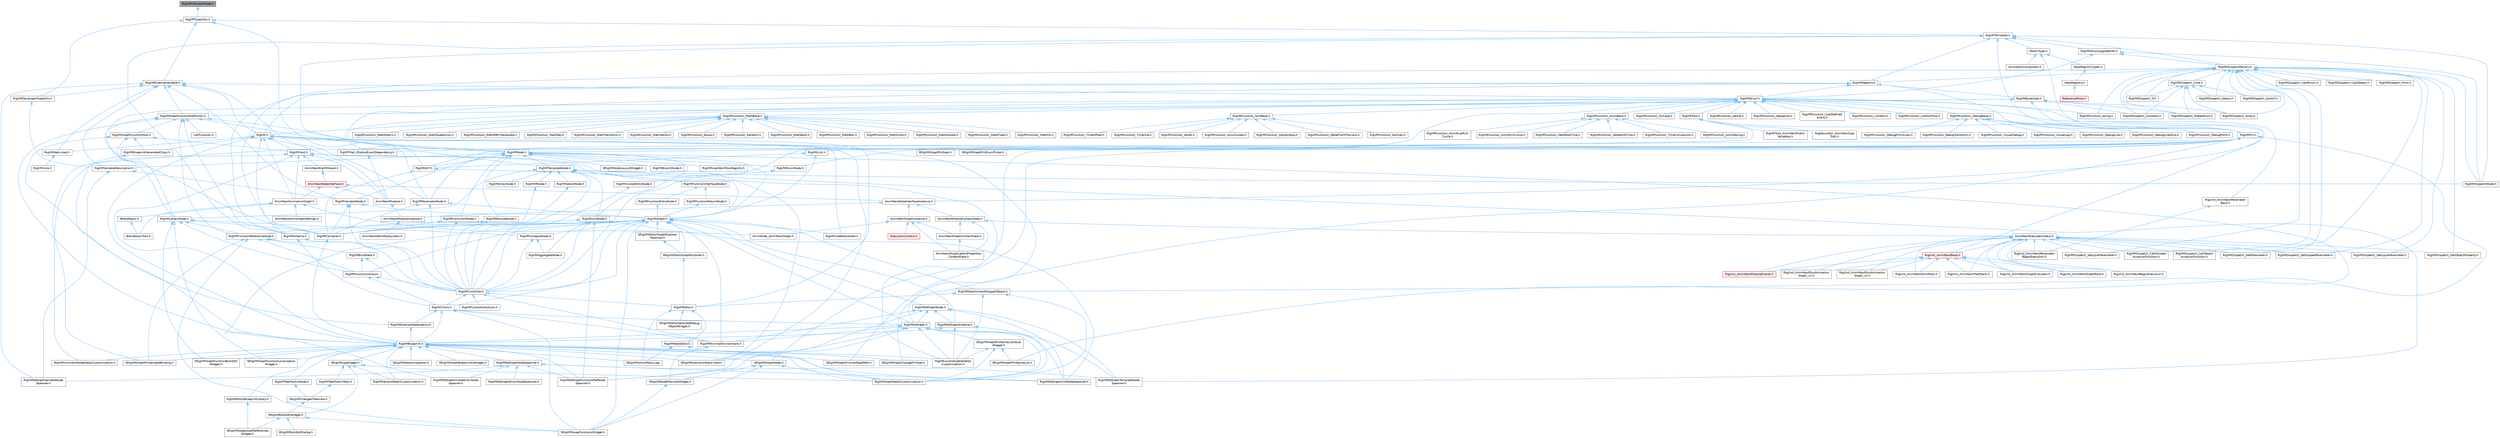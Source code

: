 digraph "RigVMUnknownType.h"
{
 // INTERACTIVE_SVG=YES
 // LATEX_PDF_SIZE
  bgcolor="transparent";
  edge [fontname=Helvetica,fontsize=10,labelfontname=Helvetica,labelfontsize=10];
  node [fontname=Helvetica,fontsize=10,shape=box,height=0.2,width=0.4];
  Node1 [id="Node000001",label="RigVMUnknownType.h",height=0.2,width=0.4,color="gray40", fillcolor="grey60", style="filled", fontcolor="black",tooltip=" "];
  Node1 -> Node2 [id="edge1_Node000001_Node000002",dir="back",color="steelblue1",style="solid",tooltip=" "];
  Node2 [id="Node000002",label="RigVMTypeUtils.h",height=0.2,width=0.4,color="grey40", fillcolor="white", style="filled",URL="$d5/d87/RigVMTypeUtils_8h.html",tooltip=" "];
  Node2 -> Node3 [id="edge2_Node000002_Node000003",dir="back",color="steelblue1",style="solid",tooltip=" "];
  Node3 [id="Node000003",label="RigVMDeveloperTypeUtils.h",height=0.2,width=0.4,color="grey40", fillcolor="white", style="filled",URL="$d0/d6e/RigVMDeveloperTypeUtils_8h.html",tooltip=" "];
  Node3 -> Node4 [id="edge3_Node000003_Node000004",dir="back",color="steelblue1",style="solid",tooltip=" "];
  Node4 [id="Node000004",label="RigVMVariableDescription.h",height=0.2,width=0.4,color="grey40", fillcolor="white", style="filled",URL="$d8/dd8/RigVMVariableDescription_8h.html",tooltip=" "];
  Node4 -> Node5 [id="edge4_Node000004_Node000005",dir="back",color="steelblue1",style="solid",tooltip=" "];
  Node5 [id="Node000005",label="RigVMEdGraphVariableNode\lSpawner.h",height=0.2,width=0.4,color="grey40", fillcolor="white", style="filled",URL="$d0/d83/RigVMEdGraphVariableNodeSpawner_8h.html",tooltip=" "];
  Node4 -> Node6 [id="edge5_Node000004_Node000006",dir="back",color="steelblue1",style="solid",tooltip=" "];
  Node6 [id="Node000006",label="RigVMVariableNode.h",height=0.2,width=0.4,color="grey40", fillcolor="white", style="filled",URL="$d0/dc6/RigVMVariableNode_8h.html",tooltip=" "];
  Node6 -> Node7 [id="edge6_Node000006_Node000007",dir="back",color="steelblue1",style="solid",tooltip=" "];
  Node7 [id="Node000007",label="RigVMCompiler.h",height=0.2,width=0.4,color="grey40", fillcolor="white", style="filled",URL="$d7/d63/RigVMCompiler_8h.html",tooltip=" "];
  Node7 -> Node8 [id="edge7_Node000007_Node000008",dir="back",color="steelblue1",style="solid",tooltip=" "];
  Node8 [id="Node000008",label="RigVMBlueprint.h",height=0.2,width=0.4,color="grey40", fillcolor="white", style="filled",URL="$df/d44/RigVMBlueprint_8h.html",tooltip=" "];
  Node8 -> Node9 [id="edge8_Node000008_Node000009",dir="back",color="steelblue1",style="solid",tooltip=" "];
  Node9 [id="Node000009",label="RigVMCommentNodeDetailCustomization.h",height=0.2,width=0.4,color="grey40", fillcolor="white", style="filled",URL="$de/ddb/RigVMCommentNodeDetailCustomization_8h.html",tooltip=" "];
  Node8 -> Node10 [id="edge9_Node000008_Node000010",dir="back",color="steelblue1",style="solid",tooltip=" "];
  Node10 [id="Node000010",label="RigVMEdGraphFunctionRefNode\lSpawner.h",height=0.2,width=0.4,color="grey40", fillcolor="white", style="filled",URL="$d3/d16/RigVMEdGraphFunctionRefNodeSpawner_8h.html",tooltip=" "];
  Node8 -> Node11 [id="edge10_Node000008_Node000011",dir="back",color="steelblue1",style="solid",tooltip=" "];
  Node11 [id="Node000011",label="RigVMEdGraphNodeSpawner.h",height=0.2,width=0.4,color="grey40", fillcolor="white", style="filled",URL="$d4/d8b/RigVMEdGraphNodeSpawner_8h.html",tooltip=" "];
  Node11 -> Node12 [id="edge11_Node000011_Node000012",dir="back",color="steelblue1",style="solid",tooltip=" "];
  Node12 [id="Node000012",label="RigVMEdGraphEnumNodeSpawner.h",height=0.2,width=0.4,color="grey40", fillcolor="white", style="filled",URL="$d3/dfd/RigVMEdGraphEnumNodeSpawner_8h.html",tooltip=" "];
  Node11 -> Node10 [id="edge12_Node000011_Node000010",dir="back",color="steelblue1",style="solid",tooltip=" "];
  Node11 -> Node13 [id="edge13_Node000011_Node000013",dir="back",color="steelblue1",style="solid",tooltip=" "];
  Node13 [id="Node000013",label="RigVMEdGraphInvokeEntryNode\lSpawner.h",height=0.2,width=0.4,color="grey40", fillcolor="white", style="filled",URL="$d9/de6/RigVMEdGraphInvokeEntryNodeSpawner_8h.html",tooltip=" "];
  Node11 -> Node14 [id="edge14_Node000011_Node000014",dir="back",color="steelblue1",style="solid",tooltip=" "];
  Node14 [id="Node000014",label="RigVMEdGraphTemplateNode\lSpawner.h",height=0.2,width=0.4,color="grey40", fillcolor="white", style="filled",URL="$d9/d6c/RigVMEdGraphTemplateNodeSpawner_8h.html",tooltip=" "];
  Node11 -> Node15 [id="edge15_Node000011_Node000015",dir="back",color="steelblue1",style="solid",tooltip=" "];
  Node15 [id="Node000015",label="RigVMEdGraphUnitNodeSpawner.h",height=0.2,width=0.4,color="grey40", fillcolor="white", style="filled",URL="$d3/d6b/RigVMEdGraphUnitNodeSpawner_8h.html",tooltip=" "];
  Node11 -> Node5 [id="edge16_Node000011_Node000005",dir="back",color="steelblue1",style="solid",tooltip=" "];
  Node8 -> Node15 [id="edge17_Node000008_Node000015",dir="back",color="steelblue1",style="solid",tooltip=" "];
  Node8 -> Node16 [id="edge18_Node000008_Node000016",dir="back",color="steelblue1",style="solid",tooltip=" "];
  Node16 [id="Node000016",label="RigVMEditorBlueprintLibrary.h",height=0.2,width=0.4,color="grey40", fillcolor="white", style="filled",URL="$d9/d31/RigVMEditorBlueprintLibrary_8h.html",tooltip=" "];
  Node16 -> Node17 [id="edge19_Node000016_Node000017",dir="back",color="steelblue1",style="solid",tooltip=" "];
  Node17 [id="Node000017",label="SRigVMSwapAssetReferences\lWidget.h",height=0.2,width=0.4,color="grey40", fillcolor="white", style="filled",URL="$db/d3f/SRigVMSwapAssetReferencesWidget_8h.html",tooltip=" "];
  Node8 -> Node18 [id="edge20_Node000008_Node000018",dir="back",color="steelblue1",style="solid",tooltip=" "];
  Node18 [id="Node000018",label="RigVMGraphDetailCustomization.h",height=0.2,width=0.4,color="grey40", fillcolor="white", style="filled",URL="$da/d8c/RigVMGraphDetailCustomization_8h.html",tooltip=" "];
  Node8 -> Node19 [id="edge21_Node000008_Node000019",dir="back",color="steelblue1",style="solid",tooltip=" "];
  Node19 [id="Node000019",label="RigVMLocalVariableDetail\lCustomization.h",height=0.2,width=0.4,color="grey40", fillcolor="white", style="filled",URL="$de/de8/RigVMLocalVariableDetailCustomization_8h.html",tooltip=" "];
  Node8 -> Node20 [id="edge22_Node000008_Node000020",dir="back",color="steelblue1",style="solid",tooltip=" "];
  Node20 [id="Node000020",label="RigVMTreeToolkitNode.h",height=0.2,width=0.4,color="grey40", fillcolor="white", style="filled",URL="$dc/d84/RigVMTreeToolkitNode_8h.html",tooltip=" "];
  Node20 -> Node21 [id="edge23_Node000020_Node000021",dir="back",color="steelblue1",style="solid",tooltip=" "];
  Node21 [id="Node000021",label="SRigVMChangesTreeView.h",height=0.2,width=0.4,color="grey40", fillcolor="white", style="filled",URL="$dd/d83/SRigVMChangesTreeView_8h.html",tooltip=" "];
  Node21 -> Node22 [id="edge24_Node000021_Node000022",dir="back",color="steelblue1",style="solid",tooltip=" "];
  Node22 [id="Node000022",label="SRigVMBulkEditWidget.h",height=0.2,width=0.4,color="grey40", fillcolor="white", style="filled",URL="$d7/dab/SRigVMBulkEditWidget_8h.html",tooltip=" "];
  Node22 -> Node23 [id="edge25_Node000022_Node000023",dir="back",color="steelblue1",style="solid",tooltip=" "];
  Node23 [id="Node000023",label="SRigVMBulkEditDialog.h",height=0.2,width=0.4,color="grey40", fillcolor="white", style="filled",URL="$dd/d89/SRigVMBulkEditDialog_8h.html",tooltip=" "];
  Node22 -> Node17 [id="edge26_Node000022_Node000017",dir="back",color="steelblue1",style="solid",tooltip=" "];
  Node22 -> Node24 [id="edge27_Node000022_Node000024",dir="back",color="steelblue1",style="solid",tooltip=" "];
  Node24 [id="Node000024",label="SRigVMSwapFunctionsWidget.h",height=0.2,width=0.4,color="grey40", fillcolor="white", style="filled",URL="$d0/da2/SRigVMSwapFunctionsWidget_8h.html",tooltip=" "];
  Node8 -> Node25 [id="edge28_Node000008_Node000025",dir="back",color="steelblue1",style="solid",tooltip=" "];
  Node25 [id="Node000025",label="RigVMVariantDetailCustomization.h",height=0.2,width=0.4,color="grey40", fillcolor="white", style="filled",URL="$d2/db8/RigVMVariantDetailCustomization_8h.html",tooltip=" "];
  Node8 -> Node26 [id="edge29_Node000008_Node000026",dir="back",color="steelblue1",style="solid",tooltip=" "];
  Node26 [id="Node000026",label="SRigVMActionMenu.cpp",height=0.2,width=0.4,color="grey40", fillcolor="white", style="filled",URL="$dc/d4c/SRigVMActionMenu_8cpp.html",tooltip=" "];
  Node8 -> Node27 [id="edge30_Node000008_Node000027",dir="back",color="steelblue1",style="solid",tooltip=" "];
  Node27 [id="Node000027",label="SRigVMDetailsInspector.h",height=0.2,width=0.4,color="grey40", fillcolor="white", style="filled",URL="$df/dfb/SRigVMDetailsInspector_8h.html",tooltip=" "];
  Node8 -> Node28 [id="edge31_Node000008_Node000028",dir="back",color="steelblue1",style="solid",tooltip=" "];
  Node28 [id="Node000028",label="SRigVMExecutionStackView.h",height=0.2,width=0.4,color="grey40", fillcolor="white", style="filled",URL="$d9/d2b/SRigVMExecutionStackView_8h.html",tooltip=" "];
  Node8 -> Node29 [id="edge32_Node000008_Node000029",dir="back",color="steelblue1",style="solid",tooltip=" "];
  Node29 [id="Node000029",label="SRigVMGraphBreakLinksWidget.h",height=0.2,width=0.4,color="grey40", fillcolor="white", style="filled",URL="$d8/d4a/SRigVMGraphBreakLinksWidget_8h.html",tooltip=" "];
  Node8 -> Node30 [id="edge33_Node000008_Node000030",dir="back",color="steelblue1",style="solid",tooltip=" "];
  Node30 [id="Node000030",label="SRigVMGraphChangePinType.h",height=0.2,width=0.4,color="grey40", fillcolor="white", style="filled",URL="$d4/da7/SRigVMGraphChangePinType_8h.html",tooltip=" "];
  Node8 -> Node31 [id="edge34_Node000008_Node000031",dir="back",color="steelblue1",style="solid",tooltip=" "];
  Node31 [id="Node000031",label="SRigVMGraphFunctionBulkEdit\lWidget.h",height=0.2,width=0.4,color="grey40", fillcolor="white", style="filled",URL="$db/dbf/SRigVMGraphFunctionBulkEditWidget_8h.html",tooltip=" "];
  Node8 -> Node32 [id="edge35_Node000008_Node000032",dir="back",color="steelblue1",style="solid",tooltip=" "];
  Node32 [id="Node000032",label="SRigVMGraphFunctionLocalization\lWidget.h",height=0.2,width=0.4,color="grey40", fillcolor="white", style="filled",URL="$dd/d59/SRigVMGraphFunctionLocalizationWidget_8h.html",tooltip=" "];
  Node8 -> Node33 [id="edge36_Node000008_Node000033",dir="back",color="steelblue1",style="solid",tooltip=" "];
  Node33 [id="Node000033",label="SRigVMGraphNode.h",height=0.2,width=0.4,color="grey40", fillcolor="white", style="filled",URL="$d0/d1e/SRigVMGraphNode_8h.html",tooltip=" "];
  Node33 -> Node18 [id="edge37_Node000033_Node000018",dir="back",color="steelblue1",style="solid",tooltip=" "];
  Node33 -> Node34 [id="edge38_Node000033_Node000034",dir="back",color="steelblue1",style="solid",tooltip=" "];
  Node34 [id="Node000034",label="SRigVMNodePreviewWidget.h",height=0.2,width=0.4,color="grey40", fillcolor="white", style="filled",URL="$d5/d72/SRigVMNodePreviewWidget_8h.html",tooltip=" "];
  Node34 -> Node24 [id="edge39_Node000034_Node000024",dir="back",color="steelblue1",style="solid",tooltip=" "];
  Node33 -> Node24 [id="edge40_Node000033_Node000024",dir="back",color="steelblue1",style="solid",tooltip=" "];
  Node8 -> Node35 [id="edge41_Node000008_Node000035",dir="back",color="steelblue1",style="solid",tooltip=" "];
  Node35 [id="Node000035",label="SRigVMGraphPinUserDataPath.h",height=0.2,width=0.4,color="grey40", fillcolor="white", style="filled",URL="$d5/d31/SRigVMGraphPinUserDataPath_8h.html",tooltip=" "];
  Node8 -> Node36 [id="edge42_Node000008_Node000036",dir="back",color="steelblue1",style="solid",tooltip=" "];
  Node36 [id="Node000036",label="SRigVMGraphPinVariableBinding.h",height=0.2,width=0.4,color="grey40", fillcolor="white", style="filled",URL="$db/dca/SRigVMGraphPinVariableBinding_8h.html",tooltip=" "];
  Node8 -> Node37 [id="edge43_Node000008_Node000037",dir="back",color="steelblue1",style="solid",tooltip=" "];
  Node37 [id="Node000037",label="SRigVMLogWidget.h",height=0.2,width=0.4,color="grey40", fillcolor="white", style="filled",URL="$d9/dab/SRigVMLogWidget_8h.html",tooltip=" "];
  Node37 -> Node18 [id="edge44_Node000037_Node000018",dir="back",color="steelblue1",style="solid",tooltip=" "];
  Node37 -> Node38 [id="edge45_Node000037_Node000038",dir="back",color="steelblue1",style="solid",tooltip=" "];
  Node38 [id="Node000038",label="RigVMTreeToolkitTask.h",height=0.2,width=0.4,color="grey40", fillcolor="white", style="filled",URL="$d1/dd5/RigVMTreeToolkitTask_8h.html",tooltip=" "];
  Node38 -> Node21 [id="edge46_Node000038_Node000021",dir="back",color="steelblue1",style="solid",tooltip=" "];
  Node37 -> Node25 [id="edge47_Node000037_Node000025",dir="back",color="steelblue1",style="solid",tooltip=" "];
  Node37 -> Node22 [id="edge48_Node000037_Node000022",dir="back",color="steelblue1",style="solid",tooltip=" "];
  Node6 -> Node39 [id="edge49_Node000006_Node000039",dir="back",color="steelblue1",style="solid",tooltip=" "];
  Node39 [id="Node000039",label="RigVMController.h",height=0.2,width=0.4,color="grey40", fillcolor="white", style="filled",URL="$da/d1e/RigVMController_8h.html",tooltip=" "];
  Node39 -> Node40 [id="edge50_Node000039_Node000040",dir="back",color="steelblue1",style="solid",tooltip=" "];
  Node40 [id="Node000040",label="RigVMClient.h",height=0.2,width=0.4,color="grey40", fillcolor="white", style="filled",URL="$db/d93/RigVMClient_8h.html",tooltip=" "];
  Node40 -> Node8 [id="edge51_Node000040_Node000008",dir="back",color="steelblue1",style="solid",tooltip=" "];
  Node40 -> Node41 [id="edge52_Node000040_Node000041",dir="back",color="steelblue1",style="solid",tooltip=" "];
  Node41 [id="Node000041",label="RigVMEdGraph.h",height=0.2,width=0.4,color="grey40", fillcolor="white", style="filled",URL="$d9/d8c/RigVMEdGraph_8h.html",tooltip=" "];
  Node41 -> Node8 [id="edge53_Node000041_Node000008",dir="back",color="steelblue1",style="solid",tooltip=" "];
  Node41 -> Node10 [id="edge54_Node000041_Node000010",dir="back",color="steelblue1",style="solid",tooltip=" "];
  Node41 -> Node14 [id="edge55_Node000041_Node000014",dir="back",color="steelblue1",style="solid",tooltip=" "];
  Node41 -> Node15 [id="edge56_Node000041_Node000015",dir="back",color="steelblue1",style="solid",tooltip=" "];
  Node41 -> Node18 [id="edge57_Node000041_Node000018",dir="back",color="steelblue1",style="solid",tooltip=" "];
  Node41 -> Node19 [id="edge58_Node000041_Node000019",dir="back",color="steelblue1",style="solid",tooltip=" "];
  Node41 -> Node42 [id="edge59_Node000041_Node000042",dir="back",color="steelblue1",style="solid",tooltip=" "];
  Node42 [id="Node000042",label="RigVMMinimalEnvironment.h",height=0.2,width=0.4,color="grey40", fillcolor="white", style="filled",URL="$d4/d4a/RigVMMinimalEnvironment_8h.html",tooltip=" "];
  Node42 -> Node34 [id="edge60_Node000042_Node000034",dir="back",color="steelblue1",style="solid",tooltip=" "];
  Node41 -> Node28 [id="edge61_Node000041_Node000028",dir="back",color="steelblue1",style="solid",tooltip=" "];
  Node41 -> Node43 [id="edge62_Node000041_Node000043",dir="back",color="steelblue1",style="solid",tooltip=" "];
  Node43 [id="Node000043",label="SRigVMGraphPinNameListValue\lWidget.h",height=0.2,width=0.4,color="grey40", fillcolor="white", style="filled",URL="$dc/dac/SRigVMGraphPinNameListValueWidget_8h.html",tooltip=" "];
  Node43 -> Node18 [id="edge63_Node000043_Node000018",dir="back",color="steelblue1",style="solid",tooltip=" "];
  Node43 -> Node19 [id="edge64_Node000043_Node000019",dir="back",color="steelblue1",style="solid",tooltip=" "];
  Node43 -> Node44 [id="edge65_Node000043_Node000044",dir="back",color="steelblue1",style="solid",tooltip=" "];
  Node44 [id="Node000044",label="SRigVMGraphPinNameList.h",height=0.2,width=0.4,color="grey40", fillcolor="white", style="filled",URL="$d7/dfc/SRigVMGraphPinNameList_8h.html",tooltip=" "];
  Node40 -> Node45 [id="edge66_Node000040_Node000045",dir="back",color="steelblue1",style="solid",tooltip=" "];
  Node45 [id="Node000045",label="RigVMExternalDependency.h",height=0.2,width=0.4,color="grey40", fillcolor="white", style="filled",URL="$d2/d83/RigVMExternalDependency_8h.html",tooltip=" "];
  Node45 -> Node8 [id="edge67_Node000045_Node000008",dir="back",color="steelblue1",style="solid",tooltip=" "];
  Node40 -> Node42 [id="edge68_Node000040_Node000042",dir="back",color="steelblue1",style="solid",tooltip=" "];
  Node40 -> Node24 [id="edge69_Node000040_Node000024",dir="back",color="steelblue1",style="solid",tooltip=" "];
  Node39 -> Node46 [id="edge70_Node000039_Node000046",dir="back",color="steelblue1",style="solid",tooltip=" "];
  Node46 [id="Node000046",label="RigVMControllerActions.h",height=0.2,width=0.4,color="grey40", fillcolor="white", style="filled",URL="$d3/dc4/RigVMControllerActions_8h.html",tooltip=" "];
  Node39 -> Node47 [id="edge71_Node000039_Node000047",dir="back",color="steelblue1",style="solid",tooltip=" "];
  Node47 [id="Node000047",label="RigVMEditor.h",height=0.2,width=0.4,color="grey40", fillcolor="white", style="filled",URL="$d3/d13/RigVMEditor_8h.html",tooltip=" "];
  Node47 -> Node48 [id="edge72_Node000047_Node000048",dir="back",color="steelblue1",style="solid",tooltip=" "];
  Node48 [id="Node000048",label="RigVMNewEditor.h",height=0.2,width=0.4,color="grey40", fillcolor="white", style="filled",URL="$df/dd1/RigVMNewEditor_8h.html",tooltip=" "];
  Node48 -> Node18 [id="edge73_Node000048_Node000018",dir="back",color="steelblue1",style="solid",tooltip=" "];
  Node48 -> Node26 [id="edge74_Node000048_Node000026",dir="back",color="steelblue1",style="solid",tooltip=" "];
  Node47 -> Node26 [id="edge75_Node000047_Node000026",dir="back",color="steelblue1",style="solid",tooltip=" "];
  Node47 -> Node49 [id="edge76_Node000047_Node000049",dir="back",color="steelblue1",style="solid",tooltip=" "];
  Node49 [id="Node000049",label="SRigVMEditorSelectedDebug\lObjectWidget.h",height=0.2,width=0.4,color="grey40", fillcolor="white", style="filled",URL="$d9/dcd/SRigVMEditorSelectedDebugObjectWidget_8h.html",tooltip=" "];
  Node39 -> Node42 [id="edge77_Node000039_Node000042",dir="back",color="steelblue1",style="solid",tooltip=" "];
  Node6 -> Node50 [id="edge78_Node000006_Node000050",dir="back",color="steelblue1",style="solid",tooltip=" "];
  Node50 [id="Node000050",label="RigVMGraph.h",height=0.2,width=0.4,color="grey40", fillcolor="white", style="filled",URL="$d7/dfd/RigVMGraph_8h.html",tooltip=" "];
  Node50 -> Node40 [id="edge79_Node000050_Node000040",dir="back",color="steelblue1",style="solid",tooltip=" "];
  Node50 -> Node51 [id="edge80_Node000050_Node000051",dir="back",color="steelblue1",style="solid",tooltip=" "];
  Node51 [id="Node000051",label="RigVMCodeGenerator.h",height=0.2,width=0.4,color="grey40", fillcolor="white", style="filled",URL="$d4/d2b/RigVMCodeGenerator_8h.html",tooltip=" "];
  Node50 -> Node52 [id="edge81_Node000050_Node000052",dir="back",color="steelblue1",style="solid",tooltip=" "];
  Node52 [id="Node000052",label="RigVMCollapseNode.h",height=0.2,width=0.4,color="grey40", fillcolor="white", style="filled",URL="$d1/d95/RigVMCollapseNode_8h.html",tooltip=" "];
  Node52 -> Node53 [id="edge82_Node000052_Node000053",dir="back",color="steelblue1",style="solid",tooltip=" "];
  Node53 [id="Node000053",label="RigVMAggregateNode.h",height=0.2,width=0.4,color="grey40", fillcolor="white", style="filled",URL="$d7/d89/RigVMAggregateNode_8h.html",tooltip=" "];
  Node52 -> Node39 [id="edge83_Node000052_Node000039",dir="back",color="steelblue1",style="solid",tooltip=" "];
  Node50 -> Node7 [id="edge84_Node000050_Node000007",dir="back",color="steelblue1",style="solid",tooltip=" "];
  Node50 -> Node39 [id="edge85_Node000050_Node000039",dir="back",color="steelblue1",style="solid",tooltip=" "];
  Node50 -> Node54 [id="edge86_Node000050_Node000054",dir="back",color="steelblue1",style="solid",tooltip=" "];
  Node54 [id="Node000054",label="RigVMDetailsViewWrapperObject.h",height=0.2,width=0.4,color="grey40", fillcolor="white", style="filled",URL="$dd/d41/RigVMDetailsViewWrapperObject_8h.html",tooltip=" "];
  Node54 -> Node47 [id="edge87_Node000054_Node000047",dir="back",color="steelblue1",style="solid",tooltip=" "];
  Node54 -> Node18 [id="edge88_Node000054_Node000018",dir="back",color="steelblue1",style="solid",tooltip=" "];
  Node54 -> Node19 [id="edge89_Node000054_Node000019",dir="back",color="steelblue1",style="solid",tooltip=" "];
  Node50 -> Node41 [id="edge90_Node000050_Node000041",dir="back",color="steelblue1",style="solid",tooltip=" "];
  Node50 -> Node13 [id="edge91_Node000050_Node000013",dir="back",color="steelblue1",style="solid",tooltip=" "];
  Node50 -> Node55 [id="edge92_Node000050_Node000055",dir="back",color="steelblue1",style="solid",tooltip=" "];
  Node55 [id="Node000055",label="RigVMEdGraphNode.h",height=0.2,width=0.4,color="grey40", fillcolor="white", style="filled",URL="$d8/dcd/RigVMEdGraphNode_8h.html",tooltip=" "];
  Node55 -> Node41 [id="edge93_Node000055_Node000041",dir="back",color="steelblue1",style="solid",tooltip=" "];
  Node55 -> Node10 [id="edge94_Node000055_Node000010",dir="back",color="steelblue1",style="solid",tooltip=" "];
  Node55 -> Node56 [id="edge95_Node000055_Node000056",dir="back",color="steelblue1",style="solid",tooltip=" "];
  Node56 [id="Node000056",label="RigVMEdGraphSchema.h",height=0.2,width=0.4,color="grey40", fillcolor="white", style="filled",URL="$dc/de3/RigVMEdGraphSchema_8h.html",tooltip=" "];
  Node56 -> Node8 [id="edge96_Node000056_Node000008",dir="back",color="steelblue1",style="solid",tooltip=" "];
  Node56 -> Node18 [id="edge97_Node000056_Node000018",dir="back",color="steelblue1",style="solid",tooltip=" "];
  Node56 -> Node19 [id="edge98_Node000056_Node000019",dir="back",color="steelblue1",style="solid",tooltip=" "];
  Node55 -> Node14 [id="edge99_Node000055_Node000014",dir="back",color="steelblue1",style="solid",tooltip=" "];
  Node55 -> Node15 [id="edge100_Node000055_Node000015",dir="back",color="steelblue1",style="solid",tooltip=" "];
  Node55 -> Node42 [id="edge101_Node000055_Node000042",dir="back",color="steelblue1",style="solid",tooltip=" "];
  Node50 -> Node56 [id="edge102_Node000050_Node000056",dir="back",color="steelblue1",style="solid",tooltip=" "];
  Node50 -> Node57 [id="edge103_Node000050_Node000057",dir="back",color="steelblue1",style="solid",tooltip=" "];
  Node57 [id="Node000057",label="RigVMFunctionLibrary.h",height=0.2,width=0.4,color="grey40", fillcolor="white", style="filled",URL="$da/d39/RigVMFunctionLibrary_8h.html",tooltip=" "];
  Node57 -> Node40 [id="edge104_Node000057_Node000040",dir="back",color="steelblue1",style="solid",tooltip=" "];
  Node57 -> Node39 [id="edge105_Node000057_Node000039",dir="back",color="steelblue1",style="solid",tooltip=" "];
  Node50 -> Node58 [id="edge106_Node000050_Node000058",dir="back",color="steelblue1",style="solid",tooltip=" "];
  Node58 [id="Node000058",label="RigVMFunctionReferenceNode.h",height=0.2,width=0.4,color="grey40", fillcolor="white", style="filled",URL="$d8/dae/RigVMFunctionReferenceNode_8h.html",tooltip=" "];
  Node58 -> Node59 [id="edge107_Node000058_Node000059",dir="back",color="steelblue1",style="solid",tooltip=" "];
  Node59 [id="Node000059",label="RigVMBuildData.h",height=0.2,width=0.4,color="grey40", fillcolor="white", style="filled",URL="$df/d5a/RigVMBuildData_8h.html",tooltip=" "];
  Node59 -> Node39 [id="edge108_Node000059_Node000039",dir="back",color="steelblue1",style="solid",tooltip=" "];
  Node59 -> Node57 [id="edge109_Node000059_Node000057",dir="back",color="steelblue1",style="solid",tooltip=" "];
  Node58 -> Node39 [id="edge110_Node000058_Node000039",dir="back",color="steelblue1",style="solid",tooltip=" "];
  Node58 -> Node57 [id="edge111_Node000058_Node000057",dir="back",color="steelblue1",style="solid",tooltip=" "];
  Node58 -> Node36 [id="edge112_Node000058_Node000036",dir="back",color="steelblue1",style="solid",tooltip=" "];
  Node58 -> Node24 [id="edge113_Node000058_Node000024",dir="back",color="steelblue1",style="solid",tooltip=" "];
  Node50 -> Node42 [id="edge114_Node000050_Node000042",dir="back",color="steelblue1",style="solid",tooltip=" "];
  Node50 -> Node60 [id="edge115_Node000050_Node000060",dir="back",color="steelblue1",style="solid",tooltip=" "];
  Node60 [id="Node000060",label="RigVMSchema.h",height=0.2,width=0.4,color="grey40", fillcolor="white", style="filled",URL="$d7/dc2/RigVMSchema_8h.html",tooltip=" "];
  Node60 -> Node40 [id="edge116_Node000060_Node000040",dir="back",color="steelblue1",style="solid",tooltip=" "];
  Node60 -> Node39 [id="edge117_Node000060_Node000039",dir="back",color="steelblue1",style="solid",tooltip=" "];
  Node50 -> Node61 [id="edge118_Node000050_Node000061",dir="back",color="steelblue1",style="solid",tooltip=" "];
  Node61 [id="Node000061",label="SRigVMEditorGraphExplorer.h",height=0.2,width=0.4,color="grey40", fillcolor="white", style="filled",URL="$db/d11/SRigVMEditorGraphExplorer_8h.html",tooltip=" "];
  Node61 -> Node47 [id="edge119_Node000061_Node000047",dir="back",color="steelblue1",style="solid",tooltip=" "];
  Node50 -> Node62 [id="edge120_Node000050_Node000062",dir="back",color="steelblue1",style="solid",tooltip=" "];
  Node62 [id="Node000062",label="SRigVMEditorGraphExplorer\lTreeView.h",height=0.2,width=0.4,color="grey40", fillcolor="white", style="filled",URL="$d8/d43/SRigVMEditorGraphExplorerTreeView_8h.html",tooltip=" "];
  Node62 -> Node61 [id="edge121_Node000062_Node000061",dir="back",color="steelblue1",style="solid",tooltip=" "];
  Node50 -> Node24 [id="edge122_Node000050_Node000024",dir="back",color="steelblue1",style="solid",tooltip=" "];
  Node2 -> Node63 [id="edge123_Node000002_Node000063",dir="back",color="steelblue1",style="solid",tooltip=" "];
  Node63 [id="Node000063",label="RigVMExternalVariable.h",height=0.2,width=0.4,color="grey40", fillcolor="white", style="filled",URL="$d4/d6f/RigVMExternalVariable_8h.html",tooltip=" "];
  Node63 -> Node64 [id="edge124_Node000063_Node000064",dir="back",color="steelblue1",style="solid",tooltip=" "];
  Node64 [id="Node000064",label="RigVM.h",height=0.2,width=0.4,color="grey40", fillcolor="white", style="filled",URL="$d0/d5e/RigVM_8h.html",tooltip=" "];
  Node64 -> Node65 [id="edge125_Node000064_Node000065",dir="back",color="steelblue1",style="solid",tooltip=" "];
  Node65 [id="Node000065",label="AnimNextAnimationGraph.h",height=0.2,width=0.4,color="grey40", fillcolor="white", style="filled",URL="$d4/dc3/AnimNextAnimationGraph_8h.html",tooltip=" "];
  Node65 -> Node66 [id="edge126_Node000065_Node000066",dir="back",color="steelblue1",style="solid",tooltip=" "];
  Node66 [id="Node000066",label="AnimNextAnimGraphSettings.h",height=0.2,width=0.4,color="grey40", fillcolor="white", style="filled",URL="$d9/da8/AnimNextAnimGraphSettings_8h.html",tooltip=" "];
  Node65 -> Node67 [id="edge127_Node000065_Node000067",dir="back",color="steelblue1",style="solid",tooltip=" "];
  Node67 [id="Node000067",label="AnimNode_AnimNextGraph.h",height=0.2,width=0.4,color="grey40", fillcolor="white", style="filled",URL="$d5/d20/AnimNode__AnimNextGraph_8h.html",tooltip=" "];
  Node65 -> Node68 [id="edge128_Node000065_Node000068",dir="back",color="steelblue1",style="solid",tooltip=" "];
  Node68 [id="Node000068",label="BlendStackTrait.h",height=0.2,width=0.4,color="grey40", fillcolor="white", style="filled",URL="$dd/dc9/BlendStackTrait_8h.html",tooltip=" "];
  Node65 -> Node69 [id="edge129_Node000065_Node000069",dir="back",color="steelblue1",style="solid",tooltip=" "];
  Node69 [id="Node000069",label="IBlendStack.h",height=0.2,width=0.4,color="grey40", fillcolor="white", style="filled",URL="$df/d73/IBlendStack_8h.html",tooltip=" "];
  Node69 -> Node68 [id="edge130_Node000069_Node000068",dir="back",color="steelblue1",style="solid",tooltip=" "];
  Node64 -> Node70 [id="edge131_Node000064_Node000070",dir="back",color="steelblue1",style="solid",tooltip=" "];
  Node70 [id="Node000070",label="AnimNextModule.h",height=0.2,width=0.4,color="grey40", fillcolor="white", style="filled",URL="$d1/dac/AnimNextModule_8h.html",tooltip=" "];
  Node70 -> Node71 [id="edge132_Node000070_Node000071",dir="back",color="steelblue1",style="solid",tooltip=" "];
  Node71 [id="Node000071",label="AnimNextModuleInstance.h",height=0.2,width=0.4,color="grey40", fillcolor="white", style="filled",URL="$d7/dbe/AnimNextModuleInstance_8h.html",tooltip=" "];
  Node71 -> Node72 [id="edge133_Node000071_Node000072",dir="back",color="steelblue1",style="solid",tooltip=" "];
  Node72 [id="Node000072",label="AnimNextWorldSubsystem.h",height=0.2,width=0.4,color="grey40", fillcolor="white", style="filled",URL="$df/d2f/AnimNextWorldSubsystem_8h.html",tooltip=" "];
  Node64 -> Node8 [id="edge134_Node000064_Node000008",dir="back",color="steelblue1",style="solid",tooltip=" "];
  Node64 -> Node73 [id="edge135_Node000064_Node000073",dir="back",color="steelblue1",style="solid",tooltip=" "];
  Node73 [id="Node000073",label="RigVMBlueprintGeneratedClass.h",height=0.2,width=0.4,color="grey40", fillcolor="white", style="filled",URL="$d4/dec/RigVMBlueprintGeneratedClass_8h.html",tooltip=" "];
  Node73 -> Node8 [id="edge136_Node000073_Node000008",dir="back",color="steelblue1",style="solid",tooltip=" "];
  Node64 -> Node51 [id="edge137_Node000064_Node000051",dir="back",color="steelblue1",style="solid",tooltip=" "];
  Node64 -> Node7 [id="edge138_Node000064_Node000007",dir="back",color="steelblue1",style="solid",tooltip=" "];
  Node64 -> Node41 [id="edge139_Node000064_Node000041",dir="back",color="steelblue1",style="solid",tooltip=" "];
  Node64 -> Node74 [id="edge140_Node000064_Node000074",dir="back",color="steelblue1",style="solid",tooltip=" "];
  Node74 [id="Node000074",label="RigVMHost.h",height=0.2,width=0.4,color="grey40", fillcolor="white", style="filled",URL="$d5/d04/RigVMHost_8h.html",tooltip=" "];
  Node74 -> Node65 [id="edge141_Node000074_Node000065",dir="back",color="steelblue1",style="solid",tooltip=" "];
  Node74 -> Node70 [id="edge142_Node000074_Node000070",dir="back",color="steelblue1",style="solid",tooltip=" "];
  Node74 -> Node75 [id="edge143_Node000074_Node000075",dir="back",color="steelblue1",style="solid",tooltip=" "];
  Node75 [id="Node000075",label="AnimNextRigVMAsset.h",height=0.2,width=0.4,color="grey40", fillcolor="white", style="filled",URL="$d8/d0c/AnimNextRigVMAsset_8h.html",tooltip=" "];
  Node75 -> Node76 [id="edge144_Node000075_Node000076",dir="back",color="steelblue1",style="solid",tooltip=" "];
  Node76 [id="Node000076",label="AnimNextDataInterface.h",height=0.2,width=0.4,color="red", fillcolor="#FFF0F0", style="filled",URL="$d6/d96/AnimNextDataInterface_8h.html",tooltip=" "];
  Node76 -> Node65 [id="edge145_Node000076_Node000065",dir="back",color="steelblue1",style="solid",tooltip=" "];
  Node76 -> Node80 [id="edge146_Node000076_Node000080",dir="back",color="steelblue1",style="solid",tooltip=" "];
  Node80 [id="Node000080",label="AnimNextDataInterfaceInstance.h",height=0.2,width=0.4,color="grey40", fillcolor="white", style="filled",URL="$d4/dc0/AnimNextDataInterfaceInstance_8h.html",tooltip=" "];
  Node80 -> Node81 [id="edge147_Node000080_Node000081",dir="back",color="steelblue1",style="solid",tooltip=" "];
  Node81 [id="Node000081",label="AnimNextGraphInstance.h",height=0.2,width=0.4,color="grey40", fillcolor="white", style="filled",URL="$df/d5e/AnimNextGraphInstance_8h.html",tooltip=" "];
  Node81 -> Node82 [id="edge148_Node000081_Node000082",dir="back",color="steelblue1",style="solid",tooltip=" "];
  Node82 [id="Node000082",label="AnimNextGraphContextData.h",height=0.2,width=0.4,color="grey40", fillcolor="white", style="filled",URL="$d6/d0a/AnimNextGraphContextData_8h.html",tooltip=" "];
  Node82 -> Node83 [id="edge149_Node000082_Node000083",dir="back",color="steelblue1",style="solid",tooltip=" "];
  Node83 [id="Node000083",label="AnimNextGraphLatentProperties\lContextData.h",height=0.2,width=0.4,color="grey40", fillcolor="white", style="filled",URL="$da/d49/AnimNextGraphLatentPropertiesContextData_8h.html",tooltip=" "];
  Node81 -> Node83 [id="edge150_Node000081_Node000083",dir="back",color="steelblue1",style="solid",tooltip=" "];
  Node81 -> Node67 [id="edge151_Node000081_Node000067",dir="back",color="steelblue1",style="solid",tooltip=" "];
  Node81 -> Node84 [id="edge152_Node000081_Node000084",dir="back",color="steelblue1",style="solid",tooltip=" "];
  Node84 [id="Node000084",label="ExecutionContext.h",height=0.2,width=0.4,color="red", fillcolor="#FFF0F0", style="filled",URL="$d2/da1/ExecutionContext_8h.html",tooltip=" "];
  Node80 -> Node93 [id="edge153_Node000080_Node000093",dir="back",color="steelblue1",style="solid",tooltip=" "];
  Node93 [id="Node000093",label="AnimNextModuleContextData.h",height=0.2,width=0.4,color="grey40", fillcolor="white", style="filled",URL="$d8/d3c/AnimNextModuleContextData_8h.html",tooltip=" "];
  Node93 -> Node94 [id="edge154_Node000093_Node000094",dir="back",color="steelblue1",style="solid",tooltip=" "];
  Node94 [id="Node000094",label="AnimNextExecuteContext.h",height=0.2,width=0.4,color="grey40", fillcolor="white", style="filled",URL="$de/da5/AnimNextExecuteContext_8h.html",tooltip=" "];
  Node94 -> Node95 [id="edge155_Node000094_Node000095",dir="back",color="steelblue1",style="solid",tooltip=" "];
  Node95 [id="Node000095",label="RigUnit_AnimNextBase.h",height=0.2,width=0.4,color="red", fillcolor="#FFF0F0", style="filled",URL="$df/d32/RigUnit__AnimNextBase_8h.html",tooltip=" "];
  Node95 -> Node96 [id="edge156_Node000095_Node000096",dir="back",color="steelblue1",style="solid",tooltip=" "];
  Node96 [id="Node000096",label="RigUnit_AnimNextBeginExecution.h",height=0.2,width=0.4,color="grey40", fillcolor="white", style="filled",URL="$df/d5a/RigUnit__AnimNextBeginExecution_8h.html",tooltip=" "];
  Node95 -> Node97 [id="edge157_Node000095_Node000097",dir="back",color="steelblue1",style="solid",tooltip=" "];
  Node97 [id="Node000097",label="RigUnit_AnimNextGraphEvaluator.h",height=0.2,width=0.4,color="grey40", fillcolor="white", style="filled",URL="$db/dea/RigUnit__AnimNextGraphEvaluator_8h.html",tooltip=" "];
  Node95 -> Node98 [id="edge158_Node000095_Node000098",dir="back",color="steelblue1",style="solid",tooltip=" "];
  Node98 [id="Node000098",label="RigUnit_AnimNextGraphRoot.h",height=0.2,width=0.4,color="grey40", fillcolor="white", style="filled",URL="$db/db2/RigUnit__AnimNextGraphRoot_8h.html",tooltip=" "];
  Node95 -> Node99 [id="edge159_Node000095_Node000099",dir="back",color="steelblue1",style="solid",tooltip=" "];
  Node99 [id="Node000099",label="RigUnit_AnimNextModuleEvents.h",height=0.2,width=0.4,color="red", fillcolor="#FFF0F0", style="filled",URL="$db/d6a/RigUnit__AnimNextModuleEvents_8h.html",tooltip=" "];
  Node95 -> Node101 [id="edge160_Node000095_Node000101",dir="back",color="steelblue1",style="solid",tooltip=" "];
  Node101 [id="Node000101",label="RigUnit_AnimNextRunAnimation\lGraph_v1.h",height=0.2,width=0.4,color="grey40", fillcolor="white", style="filled",URL="$d1/df7/RigUnit__AnimNextRunAnimationGraph__v1_8h.html",tooltip=" "];
  Node95 -> Node102 [id="edge161_Node000095_Node000102",dir="back",color="steelblue1",style="solid",tooltip=" "];
  Node102 [id="Node000102",label="RigUnit_AnimNextRunAnimation\lGraph_v2.h",height=0.2,width=0.4,color="grey40", fillcolor="white", style="filled",URL="$d6/d84/RigUnit__AnimNextRunAnimationGraph__v2_8h.html",tooltip=" "];
  Node95 -> Node103 [id="edge162_Node000095_Node000103",dir="back",color="steelblue1",style="solid",tooltip=" "];
  Node103 [id="Node000103",label="RigUnit_AnimNextShimRoot.h",height=0.2,width=0.4,color="grey40", fillcolor="white", style="filled",URL="$de/d67/RigUnit__AnimNextShimRoot_8h.html",tooltip=" "];
  Node95 -> Node104 [id="edge163_Node000095_Node000104",dir="back",color="steelblue1",style="solid",tooltip=" "];
  Node104 [id="Node000104",label="RigUnit_AnimNextTraitStack.h",height=0.2,width=0.4,color="grey40", fillcolor="white", style="filled",URL="$d0/d14/RigUnit__AnimNextTraitStack_8h.html",tooltip=" "];
  Node94 -> Node96 [id="edge164_Node000094_Node000096",dir="back",color="steelblue1",style="solid",tooltip=" "];
  Node94 -> Node97 [id="edge165_Node000094_Node000097",dir="back",color="steelblue1",style="solid",tooltip=" "];
  Node94 -> Node98 [id="edge166_Node000094_Node000098",dir="back",color="steelblue1",style="solid",tooltip=" "];
  Node94 -> Node99 [id="edge167_Node000094_Node000099",dir="back",color="steelblue1",style="solid",tooltip=" "];
  Node94 -> Node107 [id="edge168_Node000094_Node000107",dir="back",color="steelblue1",style="solid",tooltip=" "];
  Node107 [id="Node000107",label="RigUnit_AnimNextParameter\lBeginExecution.h",height=0.2,width=0.4,color="grey40", fillcolor="white", style="filled",URL="$df/d50/RigUnit__AnimNextParameterBeginExecution_8h.html",tooltip=" "];
  Node94 -> Node101 [id="edge169_Node000094_Node000101",dir="back",color="steelblue1",style="solid",tooltip=" "];
  Node94 -> Node102 [id="edge170_Node000094_Node000102",dir="back",color="steelblue1",style="solid",tooltip=" "];
  Node94 -> Node103 [id="edge171_Node000094_Node000103",dir="back",color="steelblue1",style="solid",tooltip=" "];
  Node94 -> Node104 [id="edge172_Node000094_Node000104",dir="back",color="steelblue1",style="solid",tooltip=" "];
  Node94 -> Node108 [id="edge173_Node000094_Node000108",dir="back",color="steelblue1",style="solid",tooltip=" "];
  Node108 [id="Node000108",label="RigVMDispatch_CallHoisted\lAccessorFunction.h",height=0.2,width=0.4,color="grey40", fillcolor="white", style="filled",URL="$d1/d9e/RigVMDispatch__CallHoistedAccessorFunction_8h.html",tooltip=" "];
  Node94 -> Node109 [id="edge174_Node000094_Node000109",dir="back",color="steelblue1",style="solid",tooltip=" "];
  Node109 [id="Node000109",label="RigVMDispatch_CallObject\lAccessorFunction.h",height=0.2,width=0.4,color="grey40", fillcolor="white", style="filled",URL="$de/da6/RigVMDispatch__CallObjectAccessorFunction_8h.html",tooltip=" "];
  Node94 -> Node110 [id="edge175_Node000094_Node000110",dir="back",color="steelblue1",style="solid",tooltip=" "];
  Node110 [id="Node000110",label="RigVMDispatch_GetLayerParameter.h",height=0.2,width=0.4,color="grey40", fillcolor="white", style="filled",URL="$d1/dad/RigVMDispatch__GetLayerParameter_8h.html",tooltip=" "];
  Node94 -> Node111 [id="edge176_Node000094_Node000111",dir="back",color="steelblue1",style="solid",tooltip=" "];
  Node111 [id="Node000111",label="RigVMDispatch_GetObjectProperty.h",height=0.2,width=0.4,color="grey40", fillcolor="white", style="filled",URL="$d3/d6d/RigVMDispatch__GetObjectProperty_8h.html",tooltip=" "];
  Node94 -> Node112 [id="edge177_Node000094_Node000112",dir="back",color="steelblue1",style="solid",tooltip=" "];
  Node112 [id="Node000112",label="RigVMDispatch_GetParameter.h",height=0.2,width=0.4,color="grey40", fillcolor="white", style="filled",URL="$dd/d34/RigVMDispatch__GetParameter_8h.html",tooltip=" "];
  Node94 -> Node113 [id="edge178_Node000094_Node000113",dir="back",color="steelblue1",style="solid",tooltip=" "];
  Node113 [id="Node000113",label="RigVMDispatch_GetScopedParameter.h",height=0.2,width=0.4,color="grey40", fillcolor="white", style="filled",URL="$d0/dc7/RigVMDispatch__GetScopedParameter_8h.html",tooltip=" "];
  Node94 -> Node114 [id="edge179_Node000094_Node000114",dir="back",color="steelblue1",style="solid",tooltip=" "];
  Node114 [id="Node000114",label="RigVMDispatch_SetLayerParameter.h",height=0.2,width=0.4,color="grey40", fillcolor="white", style="filled",URL="$d8/de9/RigVMDispatch__SetLayerParameter_8h.html",tooltip=" "];
  Node93 -> Node82 [id="edge180_Node000093_Node000082",dir="back",color="steelblue1",style="solid",tooltip=" "];
  Node93 -> Node83 [id="edge181_Node000093_Node000083",dir="back",color="steelblue1",style="solid",tooltip=" "];
  Node80 -> Node71 [id="edge182_Node000080_Node000071",dir="back",color="steelblue1",style="solid",tooltip=" "];
  Node76 -> Node70 [id="edge183_Node000076_Node000070",dir="back",color="steelblue1",style="solid",tooltip=" "];
  Node74 -> Node8 [id="edge184_Node000074_Node000008",dir="back",color="steelblue1",style="solid",tooltip=" "];
  Node74 -> Node9 [id="edge185_Node000074_Node000009",dir="back",color="steelblue1",style="solid",tooltip=" "];
  Node74 -> Node19 [id="edge186_Node000074_Node000019",dir="back",color="steelblue1",style="solid",tooltip=" "];
  Node74 -> Node28 [id="edge187_Node000074_Node000028",dir="back",color="steelblue1",style="solid",tooltip=" "];
  Node64 -> Node115 [id="edge188_Node000064_Node000115",dir="back",color="steelblue1",style="solid",tooltip=" "];
  Node115 [id="Node000115",label="RigVMNativized.h",height=0.2,width=0.4,color="grey40", fillcolor="white", style="filled",URL="$df/d99/RigVMNativized_8h.html",tooltip=" "];
  Node115 -> Node116 [id="edge189_Node000115_Node000116",dir="back",color="steelblue1",style="solid",tooltip=" "];
  Node116 [id="Node000116",label="RigVMCore.h",height=0.2,width=0.4,color="grey40", fillcolor="white", style="filled",URL="$d3/dbd/RigVMCore_8h.html",tooltip=" "];
  Node64 -> Node117 [id="edge190_Node000064_Node000117",dir="back",color="steelblue1",style="solid",tooltip=" "];
  Node117 [id="Node000117",label="RigVMNode.h",height=0.2,width=0.4,color="grey40", fillcolor="white", style="filled",URL="$df/d31/RigVMNode_8h.html",tooltip=" "];
  Node117 -> Node118 [id="edge191_Node000117_Node000118",dir="back",color="steelblue1",style="solid",tooltip=" "];
  Node118 [id="Node000118",label="RigVMAST.h",height=0.2,width=0.4,color="grey40", fillcolor="white", style="filled",URL="$d9/d6d/RigVMAST_8h.html",tooltip=" "];
  Node118 -> Node7 [id="edge192_Node000118_Node000007",dir="back",color="steelblue1",style="solid",tooltip=" "];
  Node118 -> Node50 [id="edge193_Node000118_Node000050",dir="back",color="steelblue1",style="solid",tooltip=" "];
  Node117 -> Node119 [id="edge194_Node000117_Node000119",dir="back",color="steelblue1",style="solid",tooltip=" "];
  Node119 [id="Node000119",label="RigVMBranchNode.h",height=0.2,width=0.4,color="grey40", fillcolor="white", style="filled",URL="$dc/d3b/RigVMBranchNode_8h.html",tooltip=" "];
  Node117 -> Node120 [id="edge195_Node000117_Node000120",dir="back",color="steelblue1",style="solid",tooltip=" "];
  Node120 [id="Node000120",label="RigVMCommentNode.h",height=0.2,width=0.4,color="grey40", fillcolor="white", style="filled",URL="$da/d66/RigVMCommentNode_8h.html",tooltip=" "];
  Node120 -> Node7 [id="edge196_Node000120_Node000007",dir="back",color="steelblue1",style="solid",tooltip=" "];
  Node120 -> Node39 [id="edge197_Node000120_Node000039",dir="back",color="steelblue1",style="solid",tooltip=" "];
  Node117 -> Node54 [id="edge198_Node000117_Node000054",dir="back",color="steelblue1",style="solid",tooltip=" "];
  Node117 -> Node121 [id="edge199_Node000117_Node000121",dir="back",color="steelblue1",style="solid",tooltip=" "];
  Node121 [id="Node000121",label="RigVMEnumNode.h",height=0.2,width=0.4,color="grey40", fillcolor="white", style="filled",URL="$d8/d16/RigVMEnumNode_8h.html",tooltip=" "];
  Node121 -> Node39 [id="edge200_Node000121_Node000039",dir="back",color="steelblue1",style="solid",tooltip=" "];
  Node117 -> Node50 [id="edge201_Node000117_Node000050",dir="back",color="steelblue1",style="solid",tooltip=" "];
  Node117 -> Node122 [id="edge202_Node000117_Node000122",dir="back",color="steelblue1",style="solid",tooltip=" "];
  Node122 [id="Node000122",label="RigVMInvokeEntryNode.h",height=0.2,width=0.4,color="grey40", fillcolor="white", style="filled",URL="$de/ddf/RigVMInvokeEntryNode_8h.html",tooltip=" "];
  Node122 -> Node39 [id="edge203_Node000122_Node000039",dir="back",color="steelblue1",style="solid",tooltip=" "];
  Node117 -> Node123 [id="edge204_Node000117_Node000123",dir="back",color="steelblue1",style="solid",tooltip=" "];
  Node123 [id="Node000123",label="RigVMParameterNode.h",height=0.2,width=0.4,color="grey40", fillcolor="white", style="filled",URL="$dd/dfd/RigVMParameterNode_8h.html",tooltip=" "];
  Node123 -> Node7 [id="edge205_Node000123_Node000007",dir="back",color="steelblue1",style="solid",tooltip=" "];
  Node123 -> Node39 [id="edge206_Node000123_Node000039",dir="back",color="steelblue1",style="solid",tooltip=" "];
  Node123 -> Node50 [id="edge207_Node000123_Node000050",dir="back",color="steelblue1",style="solid",tooltip=" "];
  Node117 -> Node124 [id="edge208_Node000117_Node000124",dir="back",color="steelblue1",style="solid",tooltip=" "];
  Node124 [id="Node000124",label="RigVMRerouteNode.h",height=0.2,width=0.4,color="grey40", fillcolor="white", style="filled",URL="$d7/dd8/RigVMRerouteNode_8h.html",tooltip=" "];
  Node124 -> Node7 [id="edge209_Node000124_Node000007",dir="back",color="steelblue1",style="solid",tooltip=" "];
  Node124 -> Node39 [id="edge210_Node000124_Node000039",dir="back",color="steelblue1",style="solid",tooltip=" "];
  Node117 -> Node125 [id="edge211_Node000117_Node000125",dir="back",color="steelblue1",style="solid",tooltip=" "];
  Node125 [id="Node000125",label="RigVMTemplateNode.h",height=0.2,width=0.4,color="grey40", fillcolor="white", style="filled",URL="$d3/d3f/RigVMTemplateNode_8h.html",tooltip=" "];
  Node125 -> Node126 [id="edge212_Node000125_Node000126",dir="back",color="steelblue1",style="solid",tooltip=" "];
  Node126 [id="Node000126",label="RigVMArrayNode.h",height=0.2,width=0.4,color="grey40", fillcolor="white", style="filled",URL="$dd/d66/RigVMArrayNode_8h.html",tooltip=" "];
  Node125 -> Node39 [id="edge213_Node000125_Node000039",dir="back",color="steelblue1",style="solid",tooltip=" "];
  Node125 -> Node127 [id="edge214_Node000125_Node000127",dir="back",color="steelblue1",style="solid",tooltip=" "];
  Node127 [id="Node000127",label="RigVMDispatchNode.h",height=0.2,width=0.4,color="grey40", fillcolor="white", style="filled",URL="$dc/d91/RigVMDispatchNode_8h.html",tooltip=" "];
  Node125 -> Node14 [id="edge215_Node000125_Node000014",dir="back",color="steelblue1",style="solid",tooltip=" "];
  Node125 -> Node128 [id="edge216_Node000125_Node000128",dir="back",color="steelblue1",style="solid",tooltip=" "];
  Node128 [id="Node000128",label="RigVMFunctionInterfaceNode.h",height=0.2,width=0.4,color="grey40", fillcolor="white", style="filled",URL="$dd/d44/RigVMFunctionInterfaceNode_8h.html",tooltip=" "];
  Node128 -> Node129 [id="edge217_Node000128_Node000129",dir="back",color="steelblue1",style="solid",tooltip=" "];
  Node129 [id="Node000129",label="RigVMFunctionEntryNode.h",height=0.2,width=0.4,color="grey40", fillcolor="white", style="filled",URL="$d1/de8/RigVMFunctionEntryNode_8h.html",tooltip=" "];
  Node129 -> Node50 [id="edge218_Node000129_Node000050",dir="back",color="steelblue1",style="solid",tooltip=" "];
  Node128 -> Node130 [id="edge219_Node000128_Node000130",dir="back",color="steelblue1",style="solid",tooltip=" "];
  Node130 [id="Node000130",label="RigVMFunctionReturnNode.h",height=0.2,width=0.4,color="grey40", fillcolor="white", style="filled",URL="$d6/dc6/RigVMFunctionReturnNode_8h.html",tooltip=" "];
  Node130 -> Node50 [id="edge220_Node000130_Node000050",dir="back",color="steelblue1",style="solid",tooltip=" "];
  Node125 -> Node131 [id="edge221_Node000125_Node000131",dir="back",color="steelblue1",style="solid",tooltip=" "];
  Node131 [id="Node000131",label="RigVMIfNode.h",height=0.2,width=0.4,color="grey40", fillcolor="white", style="filled",URL="$d6/d0c/RigVMIfNode_8h.html",tooltip=" "];
  Node131 -> Node39 [id="edge222_Node000131_Node000039",dir="back",color="steelblue1",style="solid",tooltip=" "];
  Node125 -> Node132 [id="edge223_Node000125_Node000132",dir="back",color="steelblue1",style="solid",tooltip=" "];
  Node132 [id="Node000132",label="RigVMLibraryNode.h",height=0.2,width=0.4,color="grey40", fillcolor="white", style="filled",URL="$d5/dfd/RigVMLibraryNode_8h.html",tooltip=" "];
  Node132 -> Node52 [id="edge224_Node000132_Node000052",dir="back",color="steelblue1",style="solid",tooltip=" "];
  Node132 -> Node7 [id="edge225_Node000132_Node000007",dir="back",color="steelblue1",style="solid",tooltip=" "];
  Node132 -> Node57 [id="edge226_Node000132_Node000057",dir="back",color="steelblue1",style="solid",tooltip=" "];
  Node132 -> Node58 [id="edge227_Node000132_Node000058",dir="back",color="steelblue1",style="solid",tooltip=" "];
  Node132 -> Node31 [id="edge228_Node000132_Node000031",dir="back",color="steelblue1",style="solid",tooltip=" "];
  Node132 -> Node32 [id="edge229_Node000132_Node000032",dir="back",color="steelblue1",style="solid",tooltip=" "];
  Node125 -> Node133 [id="edge230_Node000125_Node000133",dir="back",color="steelblue1",style="solid",tooltip=" "];
  Node133 [id="Node000133",label="RigVMSelectNode.h",height=0.2,width=0.4,color="grey40", fillcolor="white", style="filled",URL="$d0/db0/RigVMSelectNode_8h.html",tooltip=" "];
  Node133 -> Node39 [id="edge231_Node000133_Node000039",dir="back",color="steelblue1",style="solid",tooltip=" "];
  Node125 -> Node134 [id="edge232_Node000125_Node000134",dir="back",color="steelblue1",style="solid",tooltip=" "];
  Node134 [id="Node000134",label="RigVMUnitNode.h",height=0.2,width=0.4,color="grey40", fillcolor="white", style="filled",URL="$d1/dbc/RigVMUnitNode_8h.html",tooltip=" "];
  Node134 -> Node53 [id="edge233_Node000134_Node000053",dir="back",color="steelblue1",style="solid",tooltip=" "];
  Node134 -> Node7 [id="edge234_Node000134_Node000007",dir="back",color="steelblue1",style="solid",tooltip=" "];
  Node134 -> Node39 [id="edge235_Node000134_Node000039",dir="back",color="steelblue1",style="solid",tooltip=" "];
  Node134 -> Node10 [id="edge236_Node000134_Node000010",dir="back",color="steelblue1",style="solid",tooltip=" "];
  Node134 -> Node15 [id="edge237_Node000134_Node000015",dir="back",color="steelblue1",style="solid",tooltip=" "];
  Node117 -> Node135 [id="edge238_Node000117_Node000135",dir="back",color="steelblue1",style="solid",tooltip=" "];
  Node135 [id="Node000135",label="RigVMUserWorkflowRegistry.h",height=0.2,width=0.4,color="grey40", fillcolor="white", style="filled",URL="$da/d27/RigVMUserWorkflowRegistry_8h.html",tooltip=" "];
  Node117 -> Node4 [id="edge239_Node000117_Node000004",dir="back",color="steelblue1",style="solid",tooltip=" "];
  Node117 -> Node6 [id="edge240_Node000117_Node000006",dir="back",color="steelblue1",style="solid",tooltip=" "];
  Node117 -> Node136 [id="edge241_Node000117_Node000136",dir="back",color="steelblue1",style="solid",tooltip=" "];
  Node136 [id="Node000136",label="SRigVMNodeLayoutWidget.h",height=0.2,width=0.4,color="grey40", fillcolor="white", style="filled",URL="$dc/da9/SRigVMNodeLayoutWidget_8h.html",tooltip=" "];
  Node64 -> Node28 [id="edge242_Node000064_Node000028",dir="back",color="steelblue1",style="solid",tooltip=" "];
  Node63 -> Node3 [id="edge243_Node000063_Node000003",dir="back",color="steelblue1",style="solid",tooltip=" "];
  Node63 -> Node5 [id="edge244_Node000063_Node000005",dir="back",color="steelblue1",style="solid",tooltip=" "];
  Node63 -> Node137 [id="edge245_Node000063_Node000137",dir="back",color="steelblue1",style="solid",tooltip=" "];
  Node137 [id="Node000137",label="RigVMGraphFunctionDefinition.h",height=0.2,width=0.4,color="grey40", fillcolor="white", style="filled",URL="$d1/db1/RigVMGraphFunctionDefinition_8h.html",tooltip=" "];
  Node137 -> Node92 [id="edge246_Node000137_Node000092",dir="back",color="steelblue1",style="solid",tooltip=" "];
  Node92 [id="Node000092",label="CallFunction.h",height=0.2,width=0.4,color="grey40", fillcolor="white", style="filled",URL="$d0/dcd/CallFunction_8h.html",tooltip=" "];
  Node137 -> Node8 [id="edge247_Node000137_Node000008",dir="back",color="steelblue1",style="solid",tooltip=" "];
  Node137 -> Node47 [id="edge248_Node000137_Node000047",dir="back",color="steelblue1",style="solid",tooltip=" "];
  Node137 -> Node58 [id="edge249_Node000137_Node000058",dir="back",color="steelblue1",style="solid",tooltip=" "];
  Node137 -> Node138 [id="edge250_Node000137_Node000138",dir="back",color="steelblue1",style="solid",tooltip=" "];
  Node138 [id="Node000138",label="RigVMGraphFunctionHost.h",height=0.2,width=0.4,color="grey40", fillcolor="white", style="filled",URL="$d9/dd3/RigVMGraphFunctionHost_8h.html",tooltip=" "];
  Node138 -> Node73 [id="edge251_Node000138_Node000073",dir="back",color="steelblue1",style="solid",tooltip=" "];
  Node138 -> Node45 [id="edge252_Node000138_Node000045",dir="back",color="steelblue1",style="solid",tooltip=" "];
  Node138 -> Node74 [id="edge253_Node000138_Node000074",dir="back",color="steelblue1",style="solid",tooltip=" "];
  Node138 -> Node132 [id="edge254_Node000138_Node000132",dir="back",color="steelblue1",style="solid",tooltip=" "];
  Node137 -> Node132 [id="edge255_Node000137_Node000132",dir="back",color="steelblue1",style="solid",tooltip=" "];
  Node137 -> Node117 [id="edge256_Node000137_Node000117",dir="back",color="steelblue1",style="solid",tooltip=" "];
  Node137 -> Node60 [id="edge257_Node000137_Node000060",dir="back",color="steelblue1",style="solid",tooltip=" "];
  Node63 -> Node115 [id="edge258_Node000063_Node000115",dir="back",color="steelblue1",style="solid",tooltip=" "];
  Node63 -> Node123 [id="edge259_Node000063_Node000123",dir="back",color="steelblue1",style="solid",tooltip=" "];
  Node63 -> Node139 [id="edge260_Node000063_Node000139",dir="back",color="steelblue1",style="solid",tooltip=" "];
  Node139 [id="Node000139",label="RigVMStruct.h",height=0.2,width=0.4,color="grey40", fillcolor="white", style="filled",URL="$de/dfb/RigVMStruct_8h.html",tooltip=" "];
  Node139 -> Node95 [id="edge261_Node000139_Node000095",dir="back",color="steelblue1",style="solid",tooltip=" "];
  Node139 -> Node140 [id="edge262_Node000139_Node000140",dir="back",color="steelblue1",style="solid",tooltip=" "];
  Node140 [id="Node000140",label="RigUnit_AnimNextParameter\lBase.h",height=0.2,width=0.4,color="grey40", fillcolor="white", style="filled",URL="$d6/d66/RigUnit__AnimNextParameterBase_8h.html",tooltip=" "];
  Node140 -> Node107 [id="edge263_Node000140_Node000107",dir="back",color="steelblue1",style="solid",tooltip=" "];
  Node139 -> Node7 [id="edge264_Node000139_Node000007",dir="back",color="steelblue1",style="solid",tooltip=" "];
  Node139 -> Node141 [id="edge265_Node000139_Node000141",dir="back",color="steelblue1",style="solid",tooltip=" "];
  Node141 [id="Node000141",label="RigVMFunction_AnimBase.h",height=0.2,width=0.4,color="grey40", fillcolor="white", style="filled",URL="$d8/da4/RigVMFunction__AnimBase_8h.html",tooltip=" "];
  Node141 -> Node142 [id="edge266_Node000141_Node000142",dir="back",color="steelblue1",style="solid",tooltip=" "];
  Node142 [id="Node000142",label="RigVMFunction_AnimEasing.h",height=0.2,width=0.4,color="grey40", fillcolor="white", style="filled",URL="$df/d84/RigVMFunction__AnimEasing_8h.html",tooltip=" "];
  Node141 -> Node143 [id="edge267_Node000141_Node000143",dir="back",color="steelblue1",style="solid",tooltip=" "];
  Node143 [id="Node000143",label="RigVMFunction_AnimEvalRich\lCurve.h",height=0.2,width=0.4,color="grey40", fillcolor="white", style="filled",URL="$d6/daa/RigVMFunction__AnimEvalRichCurve_8h.html",tooltip=" "];
  Node141 -> Node144 [id="edge268_Node000141_Node000144",dir="back",color="steelblue1",style="solid",tooltip=" "];
  Node144 [id="Node000144",label="RigVMFunction_AnimRichCurve.h",height=0.2,width=0.4,color="grey40", fillcolor="white", style="filled",URL="$de/dde/RigVMFunction__AnimRichCurve_8h.html",tooltip=" "];
  Node141 -> Node145 [id="edge269_Node000141_Node000145",dir="back",color="steelblue1",style="solid",tooltip=" "];
  Node145 [id="Node000145",label="RigVMFunction_GetDeltaTime.h",height=0.2,width=0.4,color="grey40", fillcolor="white", style="filled",URL="$d1/df1/RigVMFunction__GetDeltaTime_8h.html",tooltip=" "];
  Node141 -> Node146 [id="edge270_Node000141_Node000146",dir="back",color="steelblue1",style="solid",tooltip=" "];
  Node146 [id="Node000146",label="RigVMFunction_GetWorldTime.h",height=0.2,width=0.4,color="grey40", fillcolor="white", style="filled",URL="$d4/d74/RigVMFunction__GetWorldTime_8h.html",tooltip=" "];
  Node141 -> Node147 [id="edge271_Node000141_Node000147",dir="back",color="steelblue1",style="solid",tooltip=" "];
  Node147 [id="Node000147",label="RigVMFunction_TimeConversion.h",height=0.2,width=0.4,color="grey40", fillcolor="white", style="filled",URL="$df/dc8/RigVMFunction__TimeConversion_8h.html",tooltip=" "];
  Node139 -> Node148 [id="edge272_Node000139_Node000148",dir="back",color="steelblue1",style="solid",tooltip=" "];
  Node148 [id="Node000148",label="RigVMFunction_Context.h",height=0.2,width=0.4,color="grey40", fillcolor="white", style="filled",URL="$d0/d18/RigVMFunction__Context_8h.html",tooltip=" "];
  Node139 -> Node149 [id="edge273_Node000139_Node000149",dir="back",color="steelblue1",style="solid",tooltip=" "];
  Node149 [id="Node000149",label="RigVMFunction_ControlFlow.h",height=0.2,width=0.4,color="grey40", fillcolor="white", style="filled",URL="$d6/d2f/RigVMFunction__ControlFlow_8h.html",tooltip=" "];
  Node139 -> Node150 [id="edge274_Node000139_Node000150",dir="back",color="steelblue1",style="solid",tooltip=" "];
  Node150 [id="Node000150",label="RigVMFunction_DebugBase.h",height=0.2,width=0.4,color="grey40", fillcolor="white", style="filled",URL="$de/dff/RigVMFunction__DebugBase_8h.html",tooltip=" "];
  Node150 -> Node151 [id="edge275_Node000150_Node000151",dir="back",color="steelblue1",style="solid",tooltip=" "];
  Node151 [id="Node000151",label="RigVMFunction_DebugLine.h",height=0.2,width=0.4,color="grey40", fillcolor="white", style="filled",URL="$df/dcc/RigVMFunction__DebugLine_8h.html",tooltip=" "];
  Node150 -> Node152 [id="edge276_Node000150_Node000152",dir="back",color="steelblue1",style="solid",tooltip=" "];
  Node152 [id="Node000152",label="RigVMFunction_DebugLineStrip.h",height=0.2,width=0.4,color="grey40", fillcolor="white", style="filled",URL="$d9/dd9/RigVMFunction__DebugLineStrip_8h.html",tooltip=" "];
  Node150 -> Node153 [id="edge277_Node000150_Node000153",dir="back",color="steelblue1",style="solid",tooltip=" "];
  Node153 [id="Node000153",label="RigVMFunction_DebugPoint.h",height=0.2,width=0.4,color="grey40", fillcolor="white", style="filled",URL="$d6/da9/RigVMFunction__DebugPoint_8h.html",tooltip=" "];
  Node150 -> Node154 [id="edge278_Node000150_Node000154",dir="back",color="steelblue1",style="solid",tooltip=" "];
  Node154 [id="Node000154",label="RigVMFunction_DebugPrimitives.h",height=0.2,width=0.4,color="grey40", fillcolor="white", style="filled",URL="$df/dcd/RigVMFunction__DebugPrimitives_8h.html",tooltip=" "];
  Node150 -> Node155 [id="edge279_Node000150_Node000155",dir="back",color="steelblue1",style="solid",tooltip=" "];
  Node155 [id="Node000155",label="RigVMFunction_DebugTransform.h",height=0.2,width=0.4,color="grey40", fillcolor="white", style="filled",URL="$dc/d31/RigVMFunction__DebugTransform_8h.html",tooltip=" "];
  Node150 -> Node156 [id="edge280_Node000150_Node000156",dir="back",color="steelblue1",style="solid",tooltip=" "];
  Node156 [id="Node000156",label="RigVMFunction_VisualDebug.h",height=0.2,width=0.4,color="grey40", fillcolor="white", style="filled",URL="$de/d9a/RigVMFunction__VisualDebug_8h.html",tooltip=" "];
  Node150 -> Node157 [id="edge281_Node000150_Node000157",dir="back",color="steelblue1",style="solid",tooltip=" "];
  Node157 [id="Node000157",label="RigVMFunction_VisualLog.h",height=0.2,width=0.4,color="grey40", fillcolor="white", style="filled",URL="$d2/d72/RigVMFunction__VisualLog_8h.html",tooltip=" "];
  Node139 -> Node158 [id="edge282_Node000139_Node000158",dir="back",color="steelblue1",style="solid",tooltip=" "];
  Node158 [id="Node000158",label="RigVMFunction_ForLoop.h",height=0.2,width=0.4,color="grey40", fillcolor="white", style="filled",URL="$de/d12/RigVMFunction__ForLoop_8h.html",tooltip=" "];
  Node139 -> Node159 [id="edge283_Node000139_Node000159",dir="back",color="steelblue1",style="solid",tooltip=" "];
  Node159 [id="Node000159",label="RigVMFunction_MathBase.h",height=0.2,width=0.4,color="grey40", fillcolor="white", style="filled",URL="$d2/da2/RigVMFunction__MathBase_8h.html",tooltip=" "];
  Node159 -> Node160 [id="edge284_Node000159_Node000160",dir="back",color="steelblue1",style="solid",tooltip=" "];
  Node160 [id="Node000160",label="RigVMFunction_MathBool.h",height=0.2,width=0.4,color="grey40", fillcolor="white", style="filled",URL="$d5/d20/RigVMFunction__MathBool_8h.html",tooltip=" "];
  Node159 -> Node161 [id="edge285_Node000159_Node000161",dir="back",color="steelblue1",style="solid",tooltip=" "];
  Node161 [id="Node000161",label="RigVMFunction_MathBox.h",height=0.2,width=0.4,color="grey40", fillcolor="white", style="filled",URL="$d9/dd5/RigVMFunction__MathBox_8h.html",tooltip=" "];
  Node159 -> Node162 [id="edge286_Node000159_Node000162",dir="back",color="steelblue1",style="solid",tooltip=" "];
  Node162 [id="Node000162",label="RigVMFunction_MathColor.h",height=0.2,width=0.4,color="grey40", fillcolor="white", style="filled",URL="$db/dd2/RigVMFunction__MathColor_8h.html",tooltip=" "];
  Node159 -> Node163 [id="edge287_Node000159_Node000163",dir="back",color="steelblue1",style="solid",tooltip=" "];
  Node163 [id="Node000163",label="RigVMFunction_MathDouble.h",height=0.2,width=0.4,color="grey40", fillcolor="white", style="filled",URL="$d4/dc9/RigVMFunction__MathDouble_8h.html",tooltip=" "];
  Node159 -> Node164 [id="edge288_Node000159_Node000164",dir="back",color="steelblue1",style="solid",tooltip=" "];
  Node164 [id="Node000164",label="RigVMFunction_MathFloat.h",height=0.2,width=0.4,color="grey40", fillcolor="white", style="filled",URL="$d4/d22/RigVMFunction__MathFloat_8h.html",tooltip=" "];
  Node159 -> Node165 [id="edge289_Node000159_Node000165",dir="back",color="steelblue1",style="solid",tooltip=" "];
  Node165 [id="Node000165",label="RigVMFunction_MathInt.h",height=0.2,width=0.4,color="grey40", fillcolor="white", style="filled",URL="$de/d48/RigVMFunction__MathInt_8h.html",tooltip=" "];
  Node159 -> Node166 [id="edge290_Node000159_Node000166",dir="back",color="steelblue1",style="solid",tooltip=" "];
  Node166 [id="Node000166",label="RigVMFunction_MathMatrix.h",height=0.2,width=0.4,color="grey40", fillcolor="white", style="filled",URL="$d6/d3d/RigVMFunction__MathMatrix_8h.html",tooltip=" "];
  Node159 -> Node167 [id="edge291_Node000159_Node000167",dir="back",color="steelblue1",style="solid",tooltip=" "];
  Node167 [id="Node000167",label="RigVMFunction_MathQuaternion.h",height=0.2,width=0.4,color="grey40", fillcolor="white", style="filled",URL="$d1/db6/RigVMFunction__MathQuaternion_8h.html",tooltip=" "];
  Node159 -> Node168 [id="edge292_Node000159_Node000168",dir="back",color="steelblue1",style="solid",tooltip=" "];
  Node168 [id="Node000168",label="RigVMFunction_MathRBFInterpolate.h",height=0.2,width=0.4,color="grey40", fillcolor="white", style="filled",URL="$df/d5a/RigVMFunction__MathRBFInterpolate_8h.html",tooltip=" "];
  Node159 -> Node169 [id="edge293_Node000159_Node000169",dir="back",color="steelblue1",style="solid",tooltip=" "];
  Node169 [id="Node000169",label="RigVMFunction_MathRay.h",height=0.2,width=0.4,color="grey40", fillcolor="white", style="filled",URL="$d1/de5/RigVMFunction__MathRay_8h.html",tooltip=" "];
  Node159 -> Node170 [id="edge294_Node000159_Node000170",dir="back",color="steelblue1",style="solid",tooltip=" "];
  Node170 [id="Node000170",label="RigVMFunction_MathTransform.h",height=0.2,width=0.4,color="grey40", fillcolor="white", style="filled",URL="$d7/dde/RigVMFunction__MathTransform_8h.html",tooltip=" "];
  Node159 -> Node171 [id="edge295_Node000159_Node000171",dir="back",color="steelblue1",style="solid",tooltip=" "];
  Node171 [id="Node000171",label="RigVMFunction_MathVector.h",height=0.2,width=0.4,color="grey40", fillcolor="white", style="filled",URL="$d9/d35/RigVMFunction__MathVector_8h.html",tooltip=" "];
  Node159 -> Node172 [id="edge296_Node000159_Node000172",dir="back",color="steelblue1",style="solid",tooltip=" "];
  Node172 [id="Node000172",label="RigVMFunction_Noise.h",height=0.2,width=0.4,color="grey40", fillcolor="white", style="filled",URL="$d9/d23/RigVMFunction__Noise_8h.html",tooltip=" "];
  Node159 -> Node173 [id="edge297_Node000159_Node000173",dir="back",color="steelblue1",style="solid",tooltip=" "];
  Node173 [id="Node000173",label="RigVMFunction_Random.h",height=0.2,width=0.4,color="grey40", fillcolor="white", style="filled",URL="$db/d1f/RigVMFunction__Random_8h.html",tooltip=" "];
  Node139 -> Node174 [id="edge298_Node000139_Node000174",dir="back",color="steelblue1",style="solid",tooltip=" "];
  Node174 [id="Node000174",label="RigVMFunction_Name.h",height=0.2,width=0.4,color="grey40", fillcolor="white", style="filled",URL="$d0/d8e/RigVMFunction__Name_8h.html",tooltip=" "];
  Node139 -> Node175 [id="edge299_Node000139_Node000175",dir="back",color="steelblue1",style="solid",tooltip=" "];
  Node175 [id="Node000175",label="RigVMFunction_Sequence.h",height=0.2,width=0.4,color="grey40", fillcolor="white", style="filled",URL="$d9/de3/RigVMFunction__Sequence_8h.html",tooltip=" "];
  Node139 -> Node176 [id="edge300_Node000139_Node000176",dir="back",color="steelblue1",style="solid",tooltip=" "];
  Node176 [id="Node000176",label="RigVMFunction_SimBase.h",height=0.2,width=0.4,color="grey40", fillcolor="white", style="filled",URL="$de/dca/RigVMFunction__SimBase_8h.html",tooltip=" "];
  Node176 -> Node177 [id="edge301_Node000176_Node000177",dir="back",color="steelblue1",style="solid",tooltip=" "];
  Node177 [id="Node000177",label="RigVMFunction_Accumulate.h",height=0.2,width=0.4,color="grey40", fillcolor="white", style="filled",URL="$db/db2/RigVMFunction__Accumulate_8h.html",tooltip=" "];
  Node176 -> Node178 [id="edge302_Node000176_Node000178",dir="back",color="steelblue1",style="solid",tooltip=" "];
  Node178 [id="Node000178",label="RigVMFunction_AlphaInterp.h",height=0.2,width=0.4,color="grey40", fillcolor="white", style="filled",URL="$d7/dd0/RigVMFunction__AlphaInterp_8h.html",tooltip=" "];
  Node176 -> Node179 [id="edge303_Node000176_Node000179",dir="back",color="steelblue1",style="solid",tooltip=" "];
  Node179 [id="Node000179",label="RigVMFunction_DeltaFromPrevious.h",height=0.2,width=0.4,color="grey40", fillcolor="white", style="filled",URL="$d7/d9a/RigVMFunction__DeltaFromPrevious_8h.html",tooltip=" "];
  Node176 -> Node180 [id="edge304_Node000176_Node000180",dir="back",color="steelblue1",style="solid",tooltip=" "];
  Node180 [id="Node000180",label="RigVMFunction_Kalman.h",height=0.2,width=0.4,color="grey40", fillcolor="white", style="filled",URL="$d6/d3b/RigVMFunction__Kalman_8h.html",tooltip=" "];
  Node176 -> Node181 [id="edge305_Node000176_Node000181",dir="back",color="steelblue1",style="solid",tooltip=" "];
  Node181 [id="Node000181",label="RigVMFunction_TimeOffset.h",height=0.2,width=0.4,color="grey40", fillcolor="white", style="filled",URL="$d4/d7b/RigVMFunction__TimeOffset_8h.html",tooltip=" "];
  Node176 -> Node182 [id="edge306_Node000176_Node000182",dir="back",color="steelblue1",style="solid",tooltip=" "];
  Node182 [id="Node000182",label="RigVMFunction_Timeline.h",height=0.2,width=0.4,color="grey40", fillcolor="white", style="filled",URL="$da/d41/RigVMFunction__Timeline_8h.html",tooltip=" "];
  Node176 -> Node183 [id="edge307_Node000176_Node000183",dir="back",color="steelblue1",style="solid",tooltip=" "];
  Node183 [id="Node000183",label="RigVMFunction_Verlet.h",height=0.2,width=0.4,color="grey40", fillcolor="white", style="filled",URL="$d4/d84/RigVMFunction__Verlet_8h.html",tooltip=" "];
  Node139 -> Node184 [id="edge308_Node000139_Node000184",dir="back",color="steelblue1",style="solid",tooltip=" "];
  Node184 [id="Node000184",label="RigVMFunction_String.h",height=0.2,width=0.4,color="grey40", fillcolor="white", style="filled",URL="$d6/d74/RigVMFunction__String_8h.html",tooltip=" "];
  Node139 -> Node185 [id="edge309_Node000139_Node000185",dir="back",color="steelblue1",style="solid",tooltip=" "];
  Node185 [id="Node000185",label="RigVMFunction_UserDefined\lEvent.h",height=0.2,width=0.4,color="grey40", fillcolor="white", style="filled",URL="$d7/d35/RigVMFunction__UserDefinedEvent_8h.html",tooltip=" "];
  Node139 -> Node117 [id="edge310_Node000139_Node000117",dir="back",color="steelblue1",style="solid",tooltip=" "];
  Node139 -> Node186 [id="edge311_Node000139_Node000186",dir="back",color="steelblue1",style="solid",tooltip=" "];
  Node186 [id="Node000186",label="RigVMTrait.h",height=0.2,width=0.4,color="grey40", fillcolor="white", style="filled",URL="$d7/d56/RigVMTrait_8h.html",tooltip=" "];
  Node186 -> Node187 [id="edge312_Node000186_Node000187",dir="back",color="steelblue1",style="solid",tooltip=" "];
  Node187 [id="Node000187",label="RigDecorator_AnimNextCpp\lTrait.h",height=0.2,width=0.4,color="grey40", fillcolor="white", style="filled",URL="$db/de1/RigDecorator__AnimNextCppTrait_8h.html",tooltip=" "];
  Node186 -> Node188 [id="edge313_Node000186_Node000188",dir="back",color="steelblue1",style="solid",tooltip=" "];
  Node188 [id="Node000188",label="RigVMPin.h",height=0.2,width=0.4,color="grey40", fillcolor="white", style="filled",URL="$d3/d56/RigVMPin_8h.html",tooltip=" "];
  Node188 -> Node118 [id="edge314_Node000188_Node000118",dir="back",color="steelblue1",style="solid",tooltip=" "];
  Node188 -> Node121 [id="edge315_Node000188_Node000121",dir="back",color="steelblue1",style="solid",tooltip=" "];
  Node188 -> Node189 [id="edge316_Node000188_Node000189",dir="back",color="steelblue1",style="solid",tooltip=" "];
  Node189 [id="Node000189",label="RigVMLink.h",height=0.2,width=0.4,color="grey40", fillcolor="white", style="filled",URL="$d0/db1/RigVMLink_8h.html",tooltip=" "];
  Node189 -> Node118 [id="edge317_Node000189_Node000118",dir="back",color="steelblue1",style="solid",tooltip=" "];
  Node189 -> Node50 [id="edge318_Node000189_Node000050",dir="back",color="steelblue1",style="solid",tooltip=" "];
  Node188 -> Node117 [id="edge319_Node000188_Node000117",dir="back",color="steelblue1",style="solid",tooltip=" "];
  Node188 -> Node30 [id="edge320_Node000188_Node000030",dir="back",color="steelblue1",style="solid",tooltip=" "];
  Node188 -> Node33 [id="edge321_Node000188_Node000033",dir="back",color="steelblue1",style="solid",tooltip=" "];
  Node188 -> Node190 [id="edge322_Node000188_Node000190",dir="back",color="steelblue1",style="solid",tooltip=" "];
  Node190 [id="Node000190",label="SRigVMGraphPinEnumPicker.h",height=0.2,width=0.4,color="grey40", fillcolor="white", style="filled",URL="$d9/dd1/SRigVMGraphPinEnumPicker_8h.html",tooltip=" "];
  Node188 -> Node44 [id="edge323_Node000188_Node000044",dir="back",color="steelblue1",style="solid",tooltip=" "];
  Node188 -> Node191 [id="edge324_Node000188_Node000191",dir="back",color="steelblue1",style="solid",tooltip=" "];
  Node191 [id="Node000191",label="SRigVMGraphPinQuat.h",height=0.2,width=0.4,color="grey40", fillcolor="white", style="filled",URL="$de/dda/SRigVMGraphPinQuat_8h.html",tooltip=" "];
  Node188 -> Node35 [id="edge325_Node000188_Node000035",dir="back",color="steelblue1",style="solid",tooltip=" "];
  Node188 -> Node36 [id="edge326_Node000188_Node000036",dir="back",color="steelblue1",style="solid",tooltip=" "];
  Node186 -> Node79 [id="edge327_Node000186_Node000079",dir="back",color="steelblue1",style="solid",tooltip=" "];
  Node79 [id="Node000079",label="RigVMTrait_AnimNextPublic\lVariables.h",height=0.2,width=0.4,color="grey40", fillcolor="white", style="filled",URL="$d8/d5a/RigVMTrait__AnimNextPublicVariables_8h.html",tooltip=" "];
  Node186 -> Node192 [id="edge328_Node000186_Node000192",dir="back",color="steelblue1",style="solid",tooltip=" "];
  Node192 [id="Node000192",label="RigVMTrait_ModuleEventDependency.h",height=0.2,width=0.4,color="grey40", fillcolor="white", style="filled",URL="$d8/d9e/RigVMTrait__ModuleEventDependency_8h.html",tooltip=" "];
  Node192 -> Node70 [id="edge329_Node000192_Node000070",dir="back",color="steelblue1",style="solid",tooltip=" "];
  Node139 -> Node134 [id="edge330_Node000139_Node000134",dir="back",color="steelblue1",style="solid",tooltip=" "];
  Node63 -> Node4 [id="edge331_Node000063_Node000004",dir="back",color="steelblue1",style="solid",tooltip=" "];
  Node63 -> Node6 [id="edge332_Node000063_Node000006",dir="back",color="steelblue1",style="solid",tooltip=" "];
  Node2 -> Node123 [id="edge333_Node000002_Node000123",dir="back",color="steelblue1",style="solid",tooltip=" "];
  Node2 -> Node193 [id="edge334_Node000002_Node000193",dir="back",color="steelblue1",style="solid",tooltip=" "];
  Node193 [id="Node000193",label="RigVMTemplate.h",height=0.2,width=0.4,color="grey40", fillcolor="white", style="filled",URL="$d8/dbc/RigVMTemplate_8h.html",tooltip=" "];
  Node193 -> Node194 [id="edge335_Node000193_Node000194",dir="back",color="steelblue1",style="solid",tooltip=" "];
  Node194 [id="Node000194",label="ParamType.h",height=0.2,width=0.4,color="grey40", fillcolor="white", style="filled",URL="$d5/daf/ParamType_8h.html",tooltip=" "];
  Node194 -> Node195 [id="edge336_Node000194_Node000195",dir="back",color="steelblue1",style="solid",tooltip=" "];
  Node195 [id="Node000195",label="AnimNextComponent.h",height=0.2,width=0.4,color="grey40", fillcolor="white", style="filled",URL="$d2/d67/AnimNextComponent_8h.html",tooltip=" "];
  Node194 -> Node80 [id="edge337_Node000194_Node000080",dir="back",color="steelblue1",style="solid",tooltip=" "];
  Node194 -> Node196 [id="edge338_Node000194_Node000196",dir="back",color="steelblue1",style="solid",tooltip=" "];
  Node196 [id="Node000196",label="DataRegistryTypes.h",height=0.2,width=0.4,color="grey40", fillcolor="white", style="filled",URL="$de/d7c/DataRegistryTypes_8h.html",tooltip=" "];
  Node196 -> Node197 [id="edge339_Node000196_Node000197",dir="back",color="steelblue1",style="solid",tooltip=" "];
  Node197 [id="Node000197",label="DataRegistry.h",height=0.2,width=0.4,color="grey40", fillcolor="white", style="filled",URL="$d9/d59/DataRegistry_8h.html",tooltip=" "];
  Node197 -> Node198 [id="edge340_Node000197_Node000198",dir="back",color="steelblue1",style="solid",tooltip=" "];
  Node198 [id="Node000198",label="ReferencePose.h",height=0.2,width=0.4,color="red", fillcolor="#FFF0F0", style="filled",URL="$d7/d7f/ReferencePose_8h.html",tooltip=" "];
  Node193 -> Node210 [id="edge341_Node000193_Node000210",dir="back",color="steelblue1",style="solid",tooltip=" "];
  Node210 [id="Node000210",label="RigVMDispatchFactory.h",height=0.2,width=0.4,color="grey40", fillcolor="white", style="filled",URL="$de/d6b/RigVMDispatchFactory_8h.html",tooltip=" "];
  Node210 -> Node127 [id="edge342_Node000210_Node000127",dir="back",color="steelblue1",style="solid",tooltip=" "];
  Node210 -> Node211 [id="edge343_Node000210_Node000211",dir="back",color="steelblue1",style="solid",tooltip=" "];
  Node211 [id="Node000211",label="RigVMDispatch_Array.h",height=0.2,width=0.4,color="grey40", fillcolor="white", style="filled",URL="$d5/d45/RigVMDispatch__Array_8h.html",tooltip=" "];
  Node210 -> Node108 [id="edge344_Node000210_Node000108",dir="back",color="steelblue1",style="solid",tooltip=" "];
  Node210 -> Node109 [id="edge345_Node000210_Node000109",dir="back",color="steelblue1",style="solid",tooltip=" "];
  Node210 -> Node212 [id="edge346_Node000210_Node000212",dir="back",color="steelblue1",style="solid",tooltip=" "];
  Node212 [id="Node000212",label="RigVMDispatch_CastEnum.h",height=0.2,width=0.4,color="grey40", fillcolor="white", style="filled",URL="$de/ddd/RigVMDispatch__CastEnum_8h.html",tooltip=" "];
  Node210 -> Node213 [id="edge347_Node000210_Node000213",dir="back",color="steelblue1",style="solid",tooltip=" "];
  Node213 [id="Node000213",label="RigVMDispatch_CastObject.h",height=0.2,width=0.4,color="grey40", fillcolor="white", style="filled",URL="$d2/df8/RigVMDispatch__CastObject_8h.html",tooltip=" "];
  Node210 -> Node214 [id="edge348_Node000210_Node000214",dir="back",color="steelblue1",style="solid",tooltip=" "];
  Node214 [id="Node000214",label="RigVMDispatch_Constant.h",height=0.2,width=0.4,color="grey40", fillcolor="white", style="filled",URL="$d2/dbe/RigVMDispatch__Constant_8h.html",tooltip=" "];
  Node210 -> Node215 [id="edge349_Node000210_Node000215",dir="back",color="steelblue1",style="solid",tooltip=" "];
  Node215 [id="Node000215",label="RigVMDispatch_Core.h",height=0.2,width=0.4,color="grey40", fillcolor="white", style="filled",URL="$da/d22/RigVMDispatch__Core_8h.html",tooltip=" "];
  Node215 -> Node211 [id="edge350_Node000215_Node000211",dir="back",color="steelblue1",style="solid",tooltip=" "];
  Node215 -> Node214 [id="edge351_Node000215_Node000214",dir="back",color="steelblue1",style="solid",tooltip=" "];
  Node215 -> Node216 [id="edge352_Node000215_Node000216",dir="back",color="steelblue1",style="solid",tooltip=" "];
  Node216 [id="Node000216",label="RigVMDispatch_If.h",height=0.2,width=0.4,color="grey40", fillcolor="white", style="filled",URL="$d4/d1d/RigVMDispatch__If_8h.html",tooltip=" "];
  Node215 -> Node217 [id="edge353_Node000215_Node000217",dir="back",color="steelblue1",style="solid",tooltip=" "];
  Node217 [id="Node000217",label="RigVMDispatch_MakeStruct.h",height=0.2,width=0.4,color="grey40", fillcolor="white", style="filled",URL="$db/d49/RigVMDispatch__MakeStruct_8h.html",tooltip=" "];
  Node215 -> Node218 [id="edge354_Node000215_Node000218",dir="back",color="steelblue1",style="solid",tooltip=" "];
  Node218 [id="Node000218",label="RigVMDispatch_Select.h",height=0.2,width=0.4,color="grey40", fillcolor="white", style="filled",URL="$df/d4e/RigVMDispatch__Select_8h.html",tooltip=" "];
  Node215 -> Node219 [id="edge355_Node000215_Node000219",dir="back",color="steelblue1",style="solid",tooltip=" "];
  Node219 [id="Node000219",label="RigVMDispatch_Switch.h",height=0.2,width=0.4,color="grey40", fillcolor="white", style="filled",URL="$d7/dfb/RigVMDispatch__Switch_8h.html",tooltip=" "];
  Node210 -> Node110 [id="edge356_Node000210_Node000110",dir="back",color="steelblue1",style="solid",tooltip=" "];
  Node210 -> Node111 [id="edge357_Node000210_Node000111",dir="back",color="steelblue1",style="solid",tooltip=" "];
  Node210 -> Node112 [id="edge358_Node000210_Node000112",dir="back",color="steelblue1",style="solid",tooltip=" "];
  Node210 -> Node113 [id="edge359_Node000210_Node000113",dir="back",color="steelblue1",style="solid",tooltip=" "];
  Node210 -> Node216 [id="edge360_Node000210_Node000216",dir="back",color="steelblue1",style="solid",tooltip=" "];
  Node210 -> Node217 [id="edge361_Node000210_Node000217",dir="back",color="steelblue1",style="solid",tooltip=" "];
  Node210 -> Node220 [id="edge362_Node000210_Node000220",dir="back",color="steelblue1",style="solid",tooltip=" "];
  Node220 [id="Node000220",label="RigVMDispatch_Print.h",height=0.2,width=0.4,color="grey40", fillcolor="white", style="filled",URL="$df/d14/RigVMDispatch__Print_8h.html",tooltip=" "];
  Node210 -> Node218 [id="edge363_Node000210_Node000218",dir="back",color="steelblue1",style="solid",tooltip=" "];
  Node210 -> Node114 [id="edge364_Node000210_Node000114",dir="back",color="steelblue1",style="solid",tooltip=" "];
  Node210 -> Node219 [id="edge365_Node000210_Node000219",dir="back",color="steelblue1",style="solid",tooltip=" "];
  Node210 -> Node184 [id="edge366_Node000210_Node000184",dir="back",color="steelblue1",style="solid",tooltip=" "];
  Node210 -> Node221 [id="edge367_Node000210_Node000221",dir="back",color="steelblue1",style="solid",tooltip=" "];
  Node221 [id="Node000221",label="RigVMRegistry.h",height=0.2,width=0.4,color="grey40", fillcolor="white", style="filled",URL="$dc/d40/RigVMRegistry_8h.html",tooltip=" "];
  Node221 -> Node64 [id="edge368_Node000221_Node000064",dir="back",color="steelblue1",style="solid",tooltip=" "];
  Node221 -> Node118 [id="edge369_Node000221_Node000118",dir="back",color="steelblue1",style="solid",tooltip=" "];
  Node221 -> Node222 [id="edge370_Node000221_Node000222",dir="back",color="steelblue1",style="solid",tooltip=" "];
  Node222 [id="Node000222",label="RigVMByteCode.h",height=0.2,width=0.4,color="grey40", fillcolor="white", style="filled",URL="$da/d6c/RigVMByteCode_8h.html",tooltip=" "];
  Node222 -> Node64 [id="edge371_Node000222_Node000064",dir="back",color="steelblue1",style="solid",tooltip=" "];
  Node222 -> Node211 [id="edge372_Node000222_Node000211",dir="back",color="steelblue1",style="solid",tooltip=" "];
  Node222 -> Node214 [id="edge373_Node000222_Node000214",dir="back",color="steelblue1",style="solid",tooltip=" "];
  Node222 -> Node217 [id="edge374_Node000222_Node000217",dir="back",color="steelblue1",style="solid",tooltip=" "];
  Node222 -> Node137 [id="edge375_Node000222_Node000137",dir="back",color="steelblue1",style="solid",tooltip=" "];
  Node222 -> Node188 [id="edge376_Node000222_Node000188",dir="back",color="steelblue1",style="solid",tooltip=" "];
  Node221 -> Node188 [id="edge377_Node000221_Node000188",dir="back",color="steelblue1",style="solid",tooltip=" "];
  Node221 -> Node60 [id="edge378_Node000221_Node000060",dir="back",color="steelblue1",style="solid",tooltip=" "];
  Node221 -> Node139 [id="edge379_Node000221_Node000139",dir="back",color="steelblue1",style="solid",tooltip=" "];
  Node210 -> Node60 [id="edge380_Node000210_Node000060",dir="back",color="steelblue1",style="solid",tooltip=" "];
  Node193 -> Node127 [id="edge381_Node000193_Node000127",dir="back",color="steelblue1",style="solid",tooltip=" "];
  Node193 -> Node188 [id="edge382_Node000193_Node000188",dir="back",color="steelblue1",style="solid",tooltip=" "];
  Node193 -> Node221 [id="edge383_Node000193_Node000221",dir="back",color="steelblue1",style="solid",tooltip=" "];
  Node193 -> Node60 [id="edge384_Node000193_Node000060",dir="back",color="steelblue1",style="solid",tooltip=" "];
  Node193 -> Node223 [id="edge385_Node000193_Node000223",dir="back",color="steelblue1",style="solid",tooltip=" "];
  Node223 [id="Node000223",label="RigVMStructUpgradeInfo.h",height=0.2,width=0.4,color="grey40", fillcolor="white", style="filled",URL="$d8/d41/RigVMStructUpgradeInfo_8h.html",tooltip=" "];
  Node223 -> Node210 [id="edge386_Node000223_Node000210",dir="back",color="steelblue1",style="solid",tooltip=" "];
  Node223 -> Node127 [id="edge387_Node000223_Node000127",dir="back",color="steelblue1",style="solid",tooltip=" "];
  Node223 -> Node139 [id="edge388_Node000223_Node000139",dir="back",color="steelblue1",style="solid",tooltip=" "];
  Node193 -> Node125 [id="edge389_Node000193_Node000125",dir="back",color="steelblue1",style="solid",tooltip=" "];
}
